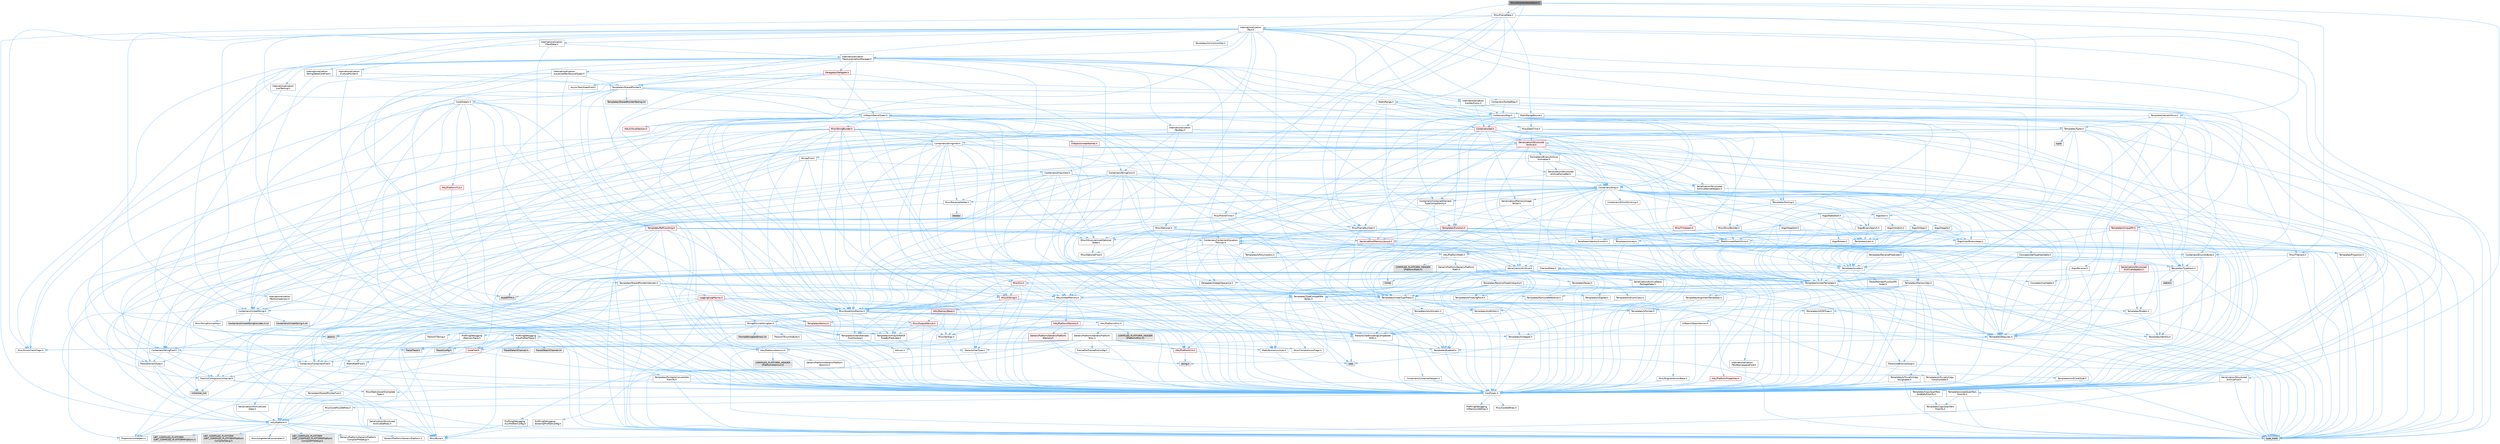 digraph "MovieSceneInterpolation.h"
{
 // INTERACTIVE_SVG=YES
 // LATEX_PDF_SIZE
  bgcolor="transparent";
  edge [fontname=Helvetica,fontsize=10,labelfontname=Helvetica,labelfontsize=10];
  node [fontname=Helvetica,fontsize=10,shape=box,height=0.2,width=0.4];
  Node1 [id="Node000001",label="MovieSceneInterpolation.h",height=0.2,width=0.4,color="gray40", fillcolor="grey60", style="filled", fontcolor="black",tooltip=" "];
  Node1 -> Node2 [id="edge1_Node000001_Node000002",color="steelblue1",style="solid",tooltip=" "];
  Node2 [id="Node000002",label="CoreTypes.h",height=0.2,width=0.4,color="grey40", fillcolor="white", style="filled",URL="$dc/dec/CoreTypes_8h.html",tooltip=" "];
  Node2 -> Node3 [id="edge2_Node000002_Node000003",color="steelblue1",style="solid",tooltip=" "];
  Node3 [id="Node000003",label="HAL/Platform.h",height=0.2,width=0.4,color="grey40", fillcolor="white", style="filled",URL="$d9/dd0/Platform_8h.html",tooltip=" "];
  Node3 -> Node4 [id="edge3_Node000003_Node000004",color="steelblue1",style="solid",tooltip=" "];
  Node4 [id="Node000004",label="Misc/Build.h",height=0.2,width=0.4,color="grey40", fillcolor="white", style="filled",URL="$d3/dbb/Build_8h.html",tooltip=" "];
  Node3 -> Node5 [id="edge4_Node000003_Node000005",color="steelblue1",style="solid",tooltip=" "];
  Node5 [id="Node000005",label="Misc/LargeWorldCoordinates.h",height=0.2,width=0.4,color="grey40", fillcolor="white", style="filled",URL="$d2/dcb/LargeWorldCoordinates_8h.html",tooltip=" "];
  Node3 -> Node6 [id="edge5_Node000003_Node000006",color="steelblue1",style="solid",tooltip=" "];
  Node6 [id="Node000006",label="type_traits",height=0.2,width=0.4,color="grey60", fillcolor="#E0E0E0", style="filled",tooltip=" "];
  Node3 -> Node7 [id="edge6_Node000003_Node000007",color="steelblue1",style="solid",tooltip=" "];
  Node7 [id="Node000007",label="PreprocessorHelpers.h",height=0.2,width=0.4,color="grey40", fillcolor="white", style="filled",URL="$db/ddb/PreprocessorHelpers_8h.html",tooltip=" "];
  Node3 -> Node8 [id="edge7_Node000003_Node000008",color="steelblue1",style="solid",tooltip=" "];
  Node8 [id="Node000008",label="UBT_COMPILED_PLATFORM\l/UBT_COMPILED_PLATFORMPlatform\lCompilerPreSetup.h",height=0.2,width=0.4,color="grey60", fillcolor="#E0E0E0", style="filled",tooltip=" "];
  Node3 -> Node9 [id="edge8_Node000003_Node000009",color="steelblue1",style="solid",tooltip=" "];
  Node9 [id="Node000009",label="GenericPlatform/GenericPlatform\lCompilerPreSetup.h",height=0.2,width=0.4,color="grey40", fillcolor="white", style="filled",URL="$d9/dc8/GenericPlatformCompilerPreSetup_8h.html",tooltip=" "];
  Node3 -> Node10 [id="edge9_Node000003_Node000010",color="steelblue1",style="solid",tooltip=" "];
  Node10 [id="Node000010",label="GenericPlatform/GenericPlatform.h",height=0.2,width=0.4,color="grey40", fillcolor="white", style="filled",URL="$d6/d84/GenericPlatform_8h.html",tooltip=" "];
  Node3 -> Node11 [id="edge10_Node000003_Node000011",color="steelblue1",style="solid",tooltip=" "];
  Node11 [id="Node000011",label="UBT_COMPILED_PLATFORM\l/UBT_COMPILED_PLATFORMPlatform.h",height=0.2,width=0.4,color="grey60", fillcolor="#E0E0E0", style="filled",tooltip=" "];
  Node3 -> Node12 [id="edge11_Node000003_Node000012",color="steelblue1",style="solid",tooltip=" "];
  Node12 [id="Node000012",label="UBT_COMPILED_PLATFORM\l/UBT_COMPILED_PLATFORMPlatform\lCompilerSetup.h",height=0.2,width=0.4,color="grey60", fillcolor="#E0E0E0", style="filled",tooltip=" "];
  Node2 -> Node13 [id="edge12_Node000002_Node000013",color="steelblue1",style="solid",tooltip=" "];
  Node13 [id="Node000013",label="ProfilingDebugging\l/UMemoryDefines.h",height=0.2,width=0.4,color="grey40", fillcolor="white", style="filled",URL="$d2/da2/UMemoryDefines_8h.html",tooltip=" "];
  Node2 -> Node14 [id="edge13_Node000002_Node000014",color="steelblue1",style="solid",tooltip=" "];
  Node14 [id="Node000014",label="Misc/CoreMiscDefines.h",height=0.2,width=0.4,color="grey40", fillcolor="white", style="filled",URL="$da/d38/CoreMiscDefines_8h.html",tooltip=" "];
  Node14 -> Node3 [id="edge14_Node000014_Node000003",color="steelblue1",style="solid",tooltip=" "];
  Node14 -> Node7 [id="edge15_Node000014_Node000007",color="steelblue1",style="solid",tooltip=" "];
  Node2 -> Node15 [id="edge16_Node000002_Node000015",color="steelblue1",style="solid",tooltip=" "];
  Node15 [id="Node000015",label="Misc/CoreDefines.h",height=0.2,width=0.4,color="grey40", fillcolor="white", style="filled",URL="$d3/dd2/CoreDefines_8h.html",tooltip=" "];
  Node1 -> Node16 [id="edge17_Node000001_Node000016",color="steelblue1",style="solid",tooltip=" "];
  Node16 [id="Node000016",label="Misc/FrameNumber.h",height=0.2,width=0.4,color="grey40", fillcolor="white", style="filled",URL="$dd/dbd/FrameNumber_8h.html",tooltip=" "];
  Node16 -> Node2 [id="edge18_Node000016_Node000002",color="steelblue1",style="solid",tooltip=" "];
  Node16 -> Node17 [id="edge19_Node000016_Node000017",color="steelblue1",style="solid",tooltip=" "];
  Node17 [id="Node000017",label="Math/NumericLimits.h",height=0.2,width=0.4,color="grey40", fillcolor="white", style="filled",URL="$df/d1b/NumericLimits_8h.html",tooltip=" "];
  Node17 -> Node2 [id="edge20_Node000017_Node000002",color="steelblue1",style="solid",tooltip=" "];
  Node16 -> Node18 [id="edge21_Node000016_Node000018",color="steelblue1",style="solid",tooltip=" "];
  Node18 [id="Node000018",label="Math/UnrealMathUtility.h",height=0.2,width=0.4,color="grey40", fillcolor="white", style="filled",URL="$db/db8/UnrealMathUtility_8h.html",tooltip=" "];
  Node18 -> Node2 [id="edge22_Node000018_Node000002",color="steelblue1",style="solid",tooltip=" "];
  Node18 -> Node19 [id="edge23_Node000018_Node000019",color="steelblue1",style="solid",tooltip=" "];
  Node19 [id="Node000019",label="Misc/AssertionMacros.h",height=0.2,width=0.4,color="grey40", fillcolor="white", style="filled",URL="$d0/dfa/AssertionMacros_8h.html",tooltip=" "];
  Node19 -> Node2 [id="edge24_Node000019_Node000002",color="steelblue1",style="solid",tooltip=" "];
  Node19 -> Node3 [id="edge25_Node000019_Node000003",color="steelblue1",style="solid",tooltip=" "];
  Node19 -> Node20 [id="edge26_Node000019_Node000020",color="steelblue1",style="solid",tooltip=" "];
  Node20 [id="Node000020",label="HAL/PlatformMisc.h",height=0.2,width=0.4,color="grey40", fillcolor="white", style="filled",URL="$d0/df5/PlatformMisc_8h.html",tooltip=" "];
  Node20 -> Node2 [id="edge27_Node000020_Node000002",color="steelblue1",style="solid",tooltip=" "];
  Node20 -> Node21 [id="edge28_Node000020_Node000021",color="steelblue1",style="solid",tooltip=" "];
  Node21 [id="Node000021",label="GenericPlatform/GenericPlatform\lMisc.h",height=0.2,width=0.4,color="grey40", fillcolor="white", style="filled",URL="$db/d9a/GenericPlatformMisc_8h.html",tooltip=" "];
  Node21 -> Node22 [id="edge29_Node000021_Node000022",color="steelblue1",style="solid",tooltip=" "];
  Node22 [id="Node000022",label="Containers/StringFwd.h",height=0.2,width=0.4,color="grey40", fillcolor="white", style="filled",URL="$df/d37/StringFwd_8h.html",tooltip=" "];
  Node22 -> Node2 [id="edge30_Node000022_Node000002",color="steelblue1",style="solid",tooltip=" "];
  Node22 -> Node23 [id="edge31_Node000022_Node000023",color="steelblue1",style="solid",tooltip=" "];
  Node23 [id="Node000023",label="Traits/ElementType.h",height=0.2,width=0.4,color="grey40", fillcolor="white", style="filled",URL="$d5/d4f/ElementType_8h.html",tooltip=" "];
  Node23 -> Node3 [id="edge32_Node000023_Node000003",color="steelblue1",style="solid",tooltip=" "];
  Node23 -> Node24 [id="edge33_Node000023_Node000024",color="steelblue1",style="solid",tooltip=" "];
  Node24 [id="Node000024",label="initializer_list",height=0.2,width=0.4,color="grey60", fillcolor="#E0E0E0", style="filled",tooltip=" "];
  Node23 -> Node6 [id="edge34_Node000023_Node000006",color="steelblue1",style="solid",tooltip=" "];
  Node22 -> Node25 [id="edge35_Node000022_Node000025",color="steelblue1",style="solid",tooltip=" "];
  Node25 [id="Node000025",label="Traits/IsContiguousContainer.h",height=0.2,width=0.4,color="grey40", fillcolor="white", style="filled",URL="$d5/d3c/IsContiguousContainer_8h.html",tooltip=" "];
  Node25 -> Node2 [id="edge36_Node000025_Node000002",color="steelblue1",style="solid",tooltip=" "];
  Node25 -> Node26 [id="edge37_Node000025_Node000026",color="steelblue1",style="solid",tooltip=" "];
  Node26 [id="Node000026",label="Misc/StaticAssertComplete\lType.h",height=0.2,width=0.4,color="grey40", fillcolor="white", style="filled",URL="$d5/d4e/StaticAssertCompleteType_8h.html",tooltip=" "];
  Node25 -> Node24 [id="edge38_Node000025_Node000024",color="steelblue1",style="solid",tooltip=" "];
  Node21 -> Node27 [id="edge39_Node000021_Node000027",color="steelblue1",style="solid",tooltip=" "];
  Node27 [id="Node000027",label="CoreFwd.h",height=0.2,width=0.4,color="red", fillcolor="#FFF0F0", style="filled",URL="$d1/d1e/CoreFwd_8h.html",tooltip=" "];
  Node27 -> Node2 [id="edge40_Node000027_Node000002",color="steelblue1",style="solid",tooltip=" "];
  Node27 -> Node28 [id="edge41_Node000027_Node000028",color="steelblue1",style="solid",tooltip=" "];
  Node28 [id="Node000028",label="Containers/ContainersFwd.h",height=0.2,width=0.4,color="grey40", fillcolor="white", style="filled",URL="$d4/d0a/ContainersFwd_8h.html",tooltip=" "];
  Node28 -> Node3 [id="edge42_Node000028_Node000003",color="steelblue1",style="solid",tooltip=" "];
  Node28 -> Node2 [id="edge43_Node000028_Node000002",color="steelblue1",style="solid",tooltip=" "];
  Node28 -> Node25 [id="edge44_Node000028_Node000025",color="steelblue1",style="solid",tooltip=" "];
  Node27 -> Node29 [id="edge45_Node000027_Node000029",color="steelblue1",style="solid",tooltip=" "];
  Node29 [id="Node000029",label="Math/MathFwd.h",height=0.2,width=0.4,color="grey40", fillcolor="white", style="filled",URL="$d2/d10/MathFwd_8h.html",tooltip=" "];
  Node29 -> Node3 [id="edge46_Node000029_Node000003",color="steelblue1",style="solid",tooltip=" "];
  Node21 -> Node2 [id="edge47_Node000021_Node000002",color="steelblue1",style="solid",tooltip=" "];
  Node21 -> Node31 [id="edge48_Node000021_Node000031",color="steelblue1",style="solid",tooltip=" "];
  Node31 [id="Node000031",label="FramePro/FrameProConfig.h",height=0.2,width=0.4,color="grey40", fillcolor="white", style="filled",URL="$d7/d90/FrameProConfig_8h.html",tooltip=" "];
  Node21 -> Node32 [id="edge49_Node000021_Node000032",color="steelblue1",style="solid",tooltip=" "];
  Node32 [id="Node000032",label="HAL/PlatformCrt.h",height=0.2,width=0.4,color="red", fillcolor="#FFF0F0", style="filled",URL="$d8/d75/PlatformCrt_8h.html",tooltip=" "];
  Node32 -> Node33 [id="edge50_Node000032_Node000033",color="steelblue1",style="solid",tooltip=" "];
  Node33 [id="Node000033",label="new",height=0.2,width=0.4,color="grey60", fillcolor="#E0E0E0", style="filled",tooltip=" "];
  Node32 -> Node41 [id="edge51_Node000032_Node000041",color="steelblue1",style="solid",tooltip=" "];
  Node41 [id="Node000041",label="string.h",height=0.2,width=0.4,color="grey60", fillcolor="#E0E0E0", style="filled",tooltip=" "];
  Node21 -> Node17 [id="edge52_Node000021_Node000017",color="steelblue1",style="solid",tooltip=" "];
  Node21 -> Node42 [id="edge53_Node000021_Node000042",color="steelblue1",style="solid",tooltip=" "];
  Node42 [id="Node000042",label="Misc/CompressionFlags.h",height=0.2,width=0.4,color="grey40", fillcolor="white", style="filled",URL="$d9/d76/CompressionFlags_8h.html",tooltip=" "];
  Node21 -> Node43 [id="edge54_Node000021_Node000043",color="steelblue1",style="solid",tooltip=" "];
  Node43 [id="Node000043",label="Misc/EnumClassFlags.h",height=0.2,width=0.4,color="grey40", fillcolor="white", style="filled",URL="$d8/de7/EnumClassFlags_8h.html",tooltip=" "];
  Node21 -> Node44 [id="edge55_Node000021_Node000044",color="steelblue1",style="solid",tooltip=" "];
  Node44 [id="Node000044",label="ProfilingDebugging\l/CsvProfilerConfig.h",height=0.2,width=0.4,color="grey40", fillcolor="white", style="filled",URL="$d3/d88/CsvProfilerConfig_8h.html",tooltip=" "];
  Node44 -> Node4 [id="edge56_Node000044_Node000004",color="steelblue1",style="solid",tooltip=" "];
  Node21 -> Node45 [id="edge57_Node000021_Node000045",color="steelblue1",style="solid",tooltip=" "];
  Node45 [id="Node000045",label="ProfilingDebugging\l/ExternalProfilerConfig.h",height=0.2,width=0.4,color="grey40", fillcolor="white", style="filled",URL="$d3/dbb/ExternalProfilerConfig_8h.html",tooltip=" "];
  Node45 -> Node4 [id="edge58_Node000045_Node000004",color="steelblue1",style="solid",tooltip=" "];
  Node20 -> Node46 [id="edge59_Node000020_Node000046",color="steelblue1",style="solid",tooltip=" "];
  Node46 [id="Node000046",label="COMPILED_PLATFORM_HEADER\l(PlatformMisc.h)",height=0.2,width=0.4,color="grey60", fillcolor="#E0E0E0", style="filled",tooltip=" "];
  Node20 -> Node47 [id="edge60_Node000020_Node000047",color="steelblue1",style="solid",tooltip=" "];
  Node47 [id="Node000047",label="ProfilingDebugging\l/CpuProfilerTrace.h",height=0.2,width=0.4,color="grey40", fillcolor="white", style="filled",URL="$da/dcb/CpuProfilerTrace_8h.html",tooltip=" "];
  Node47 -> Node2 [id="edge61_Node000047_Node000002",color="steelblue1",style="solid",tooltip=" "];
  Node47 -> Node28 [id="edge62_Node000047_Node000028",color="steelblue1",style="solid",tooltip=" "];
  Node47 -> Node48 [id="edge63_Node000047_Node000048",color="steelblue1",style="solid",tooltip=" "];
  Node48 [id="Node000048",label="HAL/PlatformAtomics.h",height=0.2,width=0.4,color="grey40", fillcolor="white", style="filled",URL="$d3/d36/PlatformAtomics_8h.html",tooltip=" "];
  Node48 -> Node2 [id="edge64_Node000048_Node000002",color="steelblue1",style="solid",tooltip=" "];
  Node48 -> Node49 [id="edge65_Node000048_Node000049",color="steelblue1",style="solid",tooltip=" "];
  Node49 [id="Node000049",label="GenericPlatform/GenericPlatform\lAtomics.h",height=0.2,width=0.4,color="grey40", fillcolor="white", style="filled",URL="$da/d72/GenericPlatformAtomics_8h.html",tooltip=" "];
  Node49 -> Node2 [id="edge66_Node000049_Node000002",color="steelblue1",style="solid",tooltip=" "];
  Node48 -> Node50 [id="edge67_Node000048_Node000050",color="steelblue1",style="solid",tooltip=" "];
  Node50 [id="Node000050",label="COMPILED_PLATFORM_HEADER\l(PlatformAtomics.h)",height=0.2,width=0.4,color="grey60", fillcolor="#E0E0E0", style="filled",tooltip=" "];
  Node47 -> Node7 [id="edge68_Node000047_Node000007",color="steelblue1",style="solid",tooltip=" "];
  Node47 -> Node4 [id="edge69_Node000047_Node000004",color="steelblue1",style="solid",tooltip=" "];
  Node47 -> Node51 [id="edge70_Node000047_Node000051",color="steelblue1",style="solid",tooltip=" "];
  Node51 [id="Node000051",label="Trace/Config.h",height=0.2,width=0.4,color="grey60", fillcolor="#E0E0E0", style="filled",tooltip=" "];
  Node47 -> Node52 [id="edge71_Node000047_Node000052",color="steelblue1",style="solid",tooltip=" "];
  Node52 [id="Node000052",label="Trace/Detail/Channel.h",height=0.2,width=0.4,color="grey60", fillcolor="#E0E0E0", style="filled",tooltip=" "];
  Node47 -> Node53 [id="edge72_Node000047_Node000053",color="steelblue1",style="solid",tooltip=" "];
  Node53 [id="Node000053",label="Trace/Detail/Channel.inl",height=0.2,width=0.4,color="grey60", fillcolor="#E0E0E0", style="filled",tooltip=" "];
  Node47 -> Node54 [id="edge73_Node000047_Node000054",color="steelblue1",style="solid",tooltip=" "];
  Node54 [id="Node000054",label="Trace/Trace.h",height=0.2,width=0.4,color="grey60", fillcolor="#E0E0E0", style="filled",tooltip=" "];
  Node19 -> Node7 [id="edge74_Node000019_Node000007",color="steelblue1",style="solid",tooltip=" "];
  Node19 -> Node55 [id="edge75_Node000019_Node000055",color="steelblue1",style="solid",tooltip=" "];
  Node55 [id="Node000055",label="Templates/EnableIf.h",height=0.2,width=0.4,color="grey40", fillcolor="white", style="filled",URL="$d7/d60/EnableIf_8h.html",tooltip=" "];
  Node55 -> Node2 [id="edge76_Node000055_Node000002",color="steelblue1",style="solid",tooltip=" "];
  Node19 -> Node56 [id="edge77_Node000019_Node000056",color="steelblue1",style="solid",tooltip=" "];
  Node56 [id="Node000056",label="Templates/IsArrayOrRefOf\lTypeByPredicate.h",height=0.2,width=0.4,color="grey40", fillcolor="white", style="filled",URL="$d6/da1/IsArrayOrRefOfTypeByPredicate_8h.html",tooltip=" "];
  Node56 -> Node2 [id="edge78_Node000056_Node000002",color="steelblue1",style="solid",tooltip=" "];
  Node19 -> Node57 [id="edge79_Node000019_Node000057",color="steelblue1",style="solid",tooltip=" "];
  Node57 [id="Node000057",label="Templates/IsValidVariadic\lFunctionArg.h",height=0.2,width=0.4,color="grey40", fillcolor="white", style="filled",URL="$d0/dc8/IsValidVariadicFunctionArg_8h.html",tooltip=" "];
  Node57 -> Node2 [id="edge80_Node000057_Node000002",color="steelblue1",style="solid",tooltip=" "];
  Node57 -> Node58 [id="edge81_Node000057_Node000058",color="steelblue1",style="solid",tooltip=" "];
  Node58 [id="Node000058",label="IsEnum.h",height=0.2,width=0.4,color="grey40", fillcolor="white", style="filled",URL="$d4/de5/IsEnum_8h.html",tooltip=" "];
  Node57 -> Node6 [id="edge82_Node000057_Node000006",color="steelblue1",style="solid",tooltip=" "];
  Node19 -> Node59 [id="edge83_Node000019_Node000059",color="steelblue1",style="solid",tooltip=" "];
  Node59 [id="Node000059",label="Traits/IsCharEncodingCompatible\lWith.h",height=0.2,width=0.4,color="grey40", fillcolor="white", style="filled",URL="$df/dd1/IsCharEncodingCompatibleWith_8h.html",tooltip=" "];
  Node59 -> Node6 [id="edge84_Node000059_Node000006",color="steelblue1",style="solid",tooltip=" "];
  Node59 -> Node60 [id="edge85_Node000059_Node000060",color="steelblue1",style="solid",tooltip=" "];
  Node60 [id="Node000060",label="Traits/IsCharType.h",height=0.2,width=0.4,color="grey40", fillcolor="white", style="filled",URL="$db/d51/IsCharType_8h.html",tooltip=" "];
  Node60 -> Node2 [id="edge86_Node000060_Node000002",color="steelblue1",style="solid",tooltip=" "];
  Node19 -> Node61 [id="edge87_Node000019_Node000061",color="steelblue1",style="solid",tooltip=" "];
  Node61 [id="Node000061",label="Misc/VarArgs.h",height=0.2,width=0.4,color="grey40", fillcolor="white", style="filled",URL="$d5/d6f/VarArgs_8h.html",tooltip=" "];
  Node61 -> Node2 [id="edge88_Node000061_Node000002",color="steelblue1",style="solid",tooltip=" "];
  Node19 -> Node62 [id="edge89_Node000019_Node000062",color="steelblue1",style="solid",tooltip=" "];
  Node62 [id="Node000062",label="String/FormatStringSan.h",height=0.2,width=0.4,color="grey40", fillcolor="white", style="filled",URL="$d3/d8b/FormatStringSan_8h.html",tooltip=" "];
  Node62 -> Node6 [id="edge90_Node000062_Node000006",color="steelblue1",style="solid",tooltip=" "];
  Node62 -> Node2 [id="edge91_Node000062_Node000002",color="steelblue1",style="solid",tooltip=" "];
  Node62 -> Node63 [id="edge92_Node000062_Node000063",color="steelblue1",style="solid",tooltip=" "];
  Node63 [id="Node000063",label="Templates/Requires.h",height=0.2,width=0.4,color="grey40", fillcolor="white", style="filled",URL="$dc/d96/Requires_8h.html",tooltip=" "];
  Node63 -> Node55 [id="edge93_Node000063_Node000055",color="steelblue1",style="solid",tooltip=" "];
  Node63 -> Node6 [id="edge94_Node000063_Node000006",color="steelblue1",style="solid",tooltip=" "];
  Node62 -> Node64 [id="edge95_Node000062_Node000064",color="steelblue1",style="solid",tooltip=" "];
  Node64 [id="Node000064",label="Templates/Identity.h",height=0.2,width=0.4,color="grey40", fillcolor="white", style="filled",URL="$d0/dd5/Identity_8h.html",tooltip=" "];
  Node62 -> Node57 [id="edge96_Node000062_Node000057",color="steelblue1",style="solid",tooltip=" "];
  Node62 -> Node60 [id="edge97_Node000062_Node000060",color="steelblue1",style="solid",tooltip=" "];
  Node62 -> Node65 [id="edge98_Node000062_Node000065",color="steelblue1",style="solid",tooltip=" "];
  Node65 [id="Node000065",label="Traits/IsTEnumAsByte.h",height=0.2,width=0.4,color="grey40", fillcolor="white", style="filled",URL="$d1/de6/IsTEnumAsByte_8h.html",tooltip=" "];
  Node62 -> Node66 [id="edge99_Node000062_Node000066",color="steelblue1",style="solid",tooltip=" "];
  Node66 [id="Node000066",label="Traits/IsTString.h",height=0.2,width=0.4,color="grey40", fillcolor="white", style="filled",URL="$d0/df8/IsTString_8h.html",tooltip=" "];
  Node66 -> Node28 [id="edge100_Node000066_Node000028",color="steelblue1",style="solid",tooltip=" "];
  Node62 -> Node28 [id="edge101_Node000062_Node000028",color="steelblue1",style="solid",tooltip=" "];
  Node62 -> Node67 [id="edge102_Node000062_Node000067",color="steelblue1",style="solid",tooltip=" "];
  Node67 [id="Node000067",label="FormatStringSanErrors.inl",height=0.2,width=0.4,color="grey60", fillcolor="#E0E0E0", style="filled",tooltip=" "];
  Node19 -> Node68 [id="edge103_Node000019_Node000068",color="steelblue1",style="solid",tooltip=" "];
  Node68 [id="Node000068",label="atomic",height=0.2,width=0.4,color="grey60", fillcolor="#E0E0E0", style="filled",tooltip=" "];
  Node18 -> Node69 [id="edge104_Node000018_Node000069",color="steelblue1",style="solid",tooltip=" "];
  Node69 [id="Node000069",label="HAL/PlatformMath.h",height=0.2,width=0.4,color="grey40", fillcolor="white", style="filled",URL="$dc/d53/PlatformMath_8h.html",tooltip=" "];
  Node69 -> Node2 [id="edge105_Node000069_Node000002",color="steelblue1",style="solid",tooltip=" "];
  Node69 -> Node70 [id="edge106_Node000069_Node000070",color="steelblue1",style="solid",tooltip=" "];
  Node70 [id="Node000070",label="GenericPlatform/GenericPlatform\lMath.h",height=0.2,width=0.4,color="grey40", fillcolor="white", style="filled",URL="$d5/d79/GenericPlatformMath_8h.html",tooltip=" "];
  Node70 -> Node2 [id="edge107_Node000070_Node000002",color="steelblue1",style="solid",tooltip=" "];
  Node70 -> Node28 [id="edge108_Node000070_Node000028",color="steelblue1",style="solid",tooltip=" "];
  Node70 -> Node32 [id="edge109_Node000070_Node000032",color="steelblue1",style="solid",tooltip=" "];
  Node70 -> Node71 [id="edge110_Node000070_Node000071",color="steelblue1",style="solid",tooltip=" "];
  Node71 [id="Node000071",label="Templates/AndOrNot.h",height=0.2,width=0.4,color="grey40", fillcolor="white", style="filled",URL="$db/d0a/AndOrNot_8h.html",tooltip=" "];
  Node71 -> Node2 [id="edge111_Node000071_Node000002",color="steelblue1",style="solid",tooltip=" "];
  Node70 -> Node72 [id="edge112_Node000070_Node000072",color="steelblue1",style="solid",tooltip=" "];
  Node72 [id="Node000072",label="Templates/Decay.h",height=0.2,width=0.4,color="grey40", fillcolor="white", style="filled",URL="$dd/d0f/Decay_8h.html",tooltip=" "];
  Node72 -> Node2 [id="edge113_Node000072_Node000002",color="steelblue1",style="solid",tooltip=" "];
  Node72 -> Node73 [id="edge114_Node000072_Node000073",color="steelblue1",style="solid",tooltip=" "];
  Node73 [id="Node000073",label="Templates/RemoveReference.h",height=0.2,width=0.4,color="grey40", fillcolor="white", style="filled",URL="$da/dbe/RemoveReference_8h.html",tooltip=" "];
  Node73 -> Node2 [id="edge115_Node000073_Node000002",color="steelblue1",style="solid",tooltip=" "];
  Node72 -> Node6 [id="edge116_Node000072_Node000006",color="steelblue1",style="solid",tooltip=" "];
  Node70 -> Node74 [id="edge117_Node000070_Node000074",color="steelblue1",style="solid",tooltip=" "];
  Node74 [id="Node000074",label="Templates/IsFloatingPoint.h",height=0.2,width=0.4,color="grey40", fillcolor="white", style="filled",URL="$d3/d11/IsFloatingPoint_8h.html",tooltip=" "];
  Node74 -> Node2 [id="edge118_Node000074_Node000002",color="steelblue1",style="solid",tooltip=" "];
  Node70 -> Node75 [id="edge119_Node000070_Node000075",color="steelblue1",style="solid",tooltip=" "];
  Node75 [id="Node000075",label="Templates/UnrealTypeTraits.h",height=0.2,width=0.4,color="grey40", fillcolor="white", style="filled",URL="$d2/d2d/UnrealTypeTraits_8h.html",tooltip=" "];
  Node75 -> Node2 [id="edge120_Node000075_Node000002",color="steelblue1",style="solid",tooltip=" "];
  Node75 -> Node76 [id="edge121_Node000075_Node000076",color="steelblue1",style="solid",tooltip=" "];
  Node76 [id="Node000076",label="Templates/IsPointer.h",height=0.2,width=0.4,color="grey40", fillcolor="white", style="filled",URL="$d7/d05/IsPointer_8h.html",tooltip=" "];
  Node76 -> Node2 [id="edge122_Node000076_Node000002",color="steelblue1",style="solid",tooltip=" "];
  Node75 -> Node19 [id="edge123_Node000075_Node000019",color="steelblue1",style="solid",tooltip=" "];
  Node75 -> Node71 [id="edge124_Node000075_Node000071",color="steelblue1",style="solid",tooltip=" "];
  Node75 -> Node55 [id="edge125_Node000075_Node000055",color="steelblue1",style="solid",tooltip=" "];
  Node75 -> Node77 [id="edge126_Node000075_Node000077",color="steelblue1",style="solid",tooltip=" "];
  Node77 [id="Node000077",label="Templates/IsArithmetic.h",height=0.2,width=0.4,color="grey40", fillcolor="white", style="filled",URL="$d2/d5d/IsArithmetic_8h.html",tooltip=" "];
  Node77 -> Node2 [id="edge127_Node000077_Node000002",color="steelblue1",style="solid",tooltip=" "];
  Node75 -> Node58 [id="edge128_Node000075_Node000058",color="steelblue1",style="solid",tooltip=" "];
  Node75 -> Node78 [id="edge129_Node000075_Node000078",color="steelblue1",style="solid",tooltip=" "];
  Node78 [id="Node000078",label="Templates/Models.h",height=0.2,width=0.4,color="grey40", fillcolor="white", style="filled",URL="$d3/d0c/Models_8h.html",tooltip=" "];
  Node78 -> Node64 [id="edge130_Node000078_Node000064",color="steelblue1",style="solid",tooltip=" "];
  Node75 -> Node79 [id="edge131_Node000075_Node000079",color="steelblue1",style="solid",tooltip=" "];
  Node79 [id="Node000079",label="Templates/IsPODType.h",height=0.2,width=0.4,color="grey40", fillcolor="white", style="filled",URL="$d7/db1/IsPODType_8h.html",tooltip=" "];
  Node79 -> Node2 [id="edge132_Node000079_Node000002",color="steelblue1",style="solid",tooltip=" "];
  Node75 -> Node80 [id="edge133_Node000075_Node000080",color="steelblue1",style="solid",tooltip=" "];
  Node80 [id="Node000080",label="Templates/IsUECoreType.h",height=0.2,width=0.4,color="grey40", fillcolor="white", style="filled",URL="$d1/db8/IsUECoreType_8h.html",tooltip=" "];
  Node80 -> Node2 [id="edge134_Node000080_Node000002",color="steelblue1",style="solid",tooltip=" "];
  Node80 -> Node6 [id="edge135_Node000080_Node000006",color="steelblue1",style="solid",tooltip=" "];
  Node75 -> Node81 [id="edge136_Node000075_Node000081",color="steelblue1",style="solid",tooltip=" "];
  Node81 [id="Node000081",label="Templates/IsTriviallyCopy\lConstructible.h",height=0.2,width=0.4,color="grey40", fillcolor="white", style="filled",URL="$d3/d78/IsTriviallyCopyConstructible_8h.html",tooltip=" "];
  Node81 -> Node2 [id="edge137_Node000081_Node000002",color="steelblue1",style="solid",tooltip=" "];
  Node81 -> Node6 [id="edge138_Node000081_Node000006",color="steelblue1",style="solid",tooltip=" "];
  Node70 -> Node63 [id="edge139_Node000070_Node000063",color="steelblue1",style="solid",tooltip=" "];
  Node70 -> Node82 [id="edge140_Node000070_Node000082",color="steelblue1",style="solid",tooltip=" "];
  Node82 [id="Node000082",label="Templates/ResolveTypeAmbiguity.h",height=0.2,width=0.4,color="grey40", fillcolor="white", style="filled",URL="$df/d1f/ResolveTypeAmbiguity_8h.html",tooltip=" "];
  Node82 -> Node2 [id="edge141_Node000082_Node000002",color="steelblue1",style="solid",tooltip=" "];
  Node82 -> Node74 [id="edge142_Node000082_Node000074",color="steelblue1",style="solid",tooltip=" "];
  Node82 -> Node75 [id="edge143_Node000082_Node000075",color="steelblue1",style="solid",tooltip=" "];
  Node82 -> Node83 [id="edge144_Node000082_Node000083",color="steelblue1",style="solid",tooltip=" "];
  Node83 [id="Node000083",label="Templates/IsSigned.h",height=0.2,width=0.4,color="grey40", fillcolor="white", style="filled",URL="$d8/dd8/IsSigned_8h.html",tooltip=" "];
  Node83 -> Node2 [id="edge145_Node000083_Node000002",color="steelblue1",style="solid",tooltip=" "];
  Node82 -> Node84 [id="edge146_Node000082_Node000084",color="steelblue1",style="solid",tooltip=" "];
  Node84 [id="Node000084",label="Templates/IsIntegral.h",height=0.2,width=0.4,color="grey40", fillcolor="white", style="filled",URL="$da/d64/IsIntegral_8h.html",tooltip=" "];
  Node84 -> Node2 [id="edge147_Node000084_Node000002",color="steelblue1",style="solid",tooltip=" "];
  Node82 -> Node63 [id="edge148_Node000082_Node000063",color="steelblue1",style="solid",tooltip=" "];
  Node70 -> Node85 [id="edge149_Node000070_Node000085",color="steelblue1",style="solid",tooltip=" "];
  Node85 [id="Node000085",label="Templates/TypeCompatible\lBytes.h",height=0.2,width=0.4,color="grey40", fillcolor="white", style="filled",URL="$df/d0a/TypeCompatibleBytes_8h.html",tooltip=" "];
  Node85 -> Node2 [id="edge150_Node000085_Node000002",color="steelblue1",style="solid",tooltip=" "];
  Node85 -> Node41 [id="edge151_Node000085_Node000041",color="steelblue1",style="solid",tooltip=" "];
  Node85 -> Node33 [id="edge152_Node000085_Node000033",color="steelblue1",style="solid",tooltip=" "];
  Node85 -> Node6 [id="edge153_Node000085_Node000006",color="steelblue1",style="solid",tooltip=" "];
  Node70 -> Node86 [id="edge154_Node000070_Node000086",color="steelblue1",style="solid",tooltip=" "];
  Node86 [id="Node000086",label="limits",height=0.2,width=0.4,color="grey60", fillcolor="#E0E0E0", style="filled",tooltip=" "];
  Node70 -> Node6 [id="edge155_Node000070_Node000006",color="steelblue1",style="solid",tooltip=" "];
  Node69 -> Node87 [id="edge156_Node000069_Node000087",color="steelblue1",style="solid",tooltip=" "];
  Node87 [id="Node000087",label="COMPILED_PLATFORM_HEADER\l(PlatformMath.h)",height=0.2,width=0.4,color="grey60", fillcolor="#E0E0E0", style="filled",tooltip=" "];
  Node18 -> Node29 [id="edge157_Node000018_Node000029",color="steelblue1",style="solid",tooltip=" "];
  Node18 -> Node64 [id="edge158_Node000018_Node000064",color="steelblue1",style="solid",tooltip=" "];
  Node18 -> Node63 [id="edge159_Node000018_Node000063",color="steelblue1",style="solid",tooltip=" "];
  Node16 -> Node55 [id="edge160_Node000016_Node000055",color="steelblue1",style="solid",tooltip=" "];
  Node16 -> Node75 [id="edge161_Node000016_Node000075",color="steelblue1",style="solid",tooltip=" "];
  Node1 -> Node88 [id="edge162_Node000001_Node000088",color="steelblue1",style="solid",tooltip=" "];
  Node88 [id="Node000088",label="Misc/FrameTime.h",height=0.2,width=0.4,color="grey40", fillcolor="white", style="filled",URL="$d8/d9a/FrameTime_8h.html",tooltip=" "];
  Node88 -> Node16 [id="edge163_Node000088_Node000016",color="steelblue1",style="solid",tooltip=" "];
  Node88 -> Node19 [id="edge164_Node000088_Node000019",color="steelblue1",style="solid",tooltip=" "];
  Node88 -> Node55 [id="edge165_Node000088_Node000055",color="steelblue1",style="solid",tooltip=" "];
  Node88 -> Node89 [id="edge166_Node000088_Node000089",color="steelblue1",style="solid",tooltip=" "];
  Node89 [id="Node000089",label="Containers/UnrealString.h",height=0.2,width=0.4,color="grey40", fillcolor="white", style="filled",URL="$d5/dba/UnrealString_8h.html",tooltip=" "];
  Node89 -> Node90 [id="edge167_Node000089_Node000090",color="steelblue1",style="solid",tooltip=" "];
  Node90 [id="Node000090",label="Containers/UnrealStringIncludes.h.inl",height=0.2,width=0.4,color="grey60", fillcolor="#E0E0E0", style="filled",tooltip=" "];
  Node89 -> Node91 [id="edge168_Node000089_Node000091",color="steelblue1",style="solid",tooltip=" "];
  Node91 [id="Node000091",label="Containers/UnrealString.h.inl",height=0.2,width=0.4,color="grey60", fillcolor="#E0E0E0", style="filled",tooltip=" "];
  Node89 -> Node92 [id="edge169_Node000089_Node000092",color="steelblue1",style="solid",tooltip=" "];
  Node92 [id="Node000092",label="Misc/StringFormatArg.h",height=0.2,width=0.4,color="grey40", fillcolor="white", style="filled",URL="$d2/d16/StringFormatArg_8h.html",tooltip=" "];
  Node92 -> Node28 [id="edge170_Node000092_Node000028",color="steelblue1",style="solid",tooltip=" "];
  Node1 -> Node93 [id="edge171_Node000001_Node000093",color="steelblue1",style="solid",tooltip=" "];
  Node93 [id="Node000093",label="Misc/FrameRate.h",height=0.2,width=0.4,color="grey40", fillcolor="white", style="filled",URL="$d1/d9e/FrameRate_8h.html",tooltip=" "];
  Node93 -> Node3 [id="edge172_Node000093_Node000003",color="steelblue1",style="solid",tooltip=" "];
  Node93 -> Node94 [id="edge173_Node000093_Node000094",color="steelblue1",style="solid",tooltip=" "];
  Node94 [id="Node000094",label="Internationalization\l/Text.h",height=0.2,width=0.4,color="grey40", fillcolor="white", style="filled",URL="$d6/d35/Text_8h.html",tooltip=" "];
  Node94 -> Node2 [id="edge174_Node000094_Node000002",color="steelblue1",style="solid",tooltip=" "];
  Node94 -> Node48 [id="edge175_Node000094_Node000048",color="steelblue1",style="solid",tooltip=" "];
  Node94 -> Node19 [id="edge176_Node000094_Node000019",color="steelblue1",style="solid",tooltip=" "];
  Node94 -> Node43 [id="edge177_Node000094_Node000043",color="steelblue1",style="solid",tooltip=" "];
  Node94 -> Node75 [id="edge178_Node000094_Node000075",color="steelblue1",style="solid",tooltip=" "];
  Node94 -> Node95 [id="edge179_Node000094_Node000095",color="steelblue1",style="solid",tooltip=" "];
  Node95 [id="Node000095",label="Containers/Array.h",height=0.2,width=0.4,color="grey40", fillcolor="white", style="filled",URL="$df/dd0/Array_8h.html",tooltip=" "];
  Node95 -> Node2 [id="edge180_Node000095_Node000002",color="steelblue1",style="solid",tooltip=" "];
  Node95 -> Node19 [id="edge181_Node000095_Node000019",color="steelblue1",style="solid",tooltip=" "];
  Node95 -> Node96 [id="edge182_Node000095_Node000096",color="steelblue1",style="solid",tooltip=" "];
  Node96 [id="Node000096",label="Misc/IntrusiveUnsetOptional\lState.h",height=0.2,width=0.4,color="grey40", fillcolor="white", style="filled",URL="$d2/d0a/IntrusiveUnsetOptionalState_8h.html",tooltip=" "];
  Node96 -> Node97 [id="edge183_Node000096_Node000097",color="steelblue1",style="solid",tooltip=" "];
  Node97 [id="Node000097",label="Misc/OptionalFwd.h",height=0.2,width=0.4,color="grey40", fillcolor="white", style="filled",URL="$dc/d50/OptionalFwd_8h.html",tooltip=" "];
  Node95 -> Node98 [id="edge184_Node000095_Node000098",color="steelblue1",style="solid",tooltip=" "];
  Node98 [id="Node000098",label="Misc/ReverseIterate.h",height=0.2,width=0.4,color="grey40", fillcolor="white", style="filled",URL="$db/de3/ReverseIterate_8h.html",tooltip=" "];
  Node98 -> Node3 [id="edge185_Node000098_Node000003",color="steelblue1",style="solid",tooltip=" "];
  Node98 -> Node99 [id="edge186_Node000098_Node000099",color="steelblue1",style="solid",tooltip=" "];
  Node99 [id="Node000099",label="iterator",height=0.2,width=0.4,color="grey60", fillcolor="#E0E0E0", style="filled",tooltip=" "];
  Node95 -> Node100 [id="edge187_Node000095_Node000100",color="steelblue1",style="solid",tooltip=" "];
  Node100 [id="Node000100",label="HAL/UnrealMemory.h",height=0.2,width=0.4,color="grey40", fillcolor="white", style="filled",URL="$d9/d96/UnrealMemory_8h.html",tooltip=" "];
  Node100 -> Node2 [id="edge188_Node000100_Node000002",color="steelblue1",style="solid",tooltip=" "];
  Node100 -> Node101 [id="edge189_Node000100_Node000101",color="steelblue1",style="solid",tooltip=" "];
  Node101 [id="Node000101",label="GenericPlatform/GenericPlatform\lMemory.h",height=0.2,width=0.4,color="red", fillcolor="#FFF0F0", style="filled",URL="$dd/d22/GenericPlatformMemory_8h.html",tooltip=" "];
  Node101 -> Node27 [id="edge190_Node000101_Node000027",color="steelblue1",style="solid",tooltip=" "];
  Node101 -> Node2 [id="edge191_Node000101_Node000002",color="steelblue1",style="solid",tooltip=" "];
  Node101 -> Node41 [id="edge192_Node000101_Node000041",color="steelblue1",style="solid",tooltip=" "];
  Node100 -> Node104 [id="edge193_Node000100_Node000104",color="steelblue1",style="solid",tooltip=" "];
  Node104 [id="Node000104",label="HAL/MemoryBase.h",height=0.2,width=0.4,color="red", fillcolor="#FFF0F0", style="filled",URL="$d6/d9f/MemoryBase_8h.html",tooltip=" "];
  Node104 -> Node2 [id="edge194_Node000104_Node000002",color="steelblue1",style="solid",tooltip=" "];
  Node104 -> Node48 [id="edge195_Node000104_Node000048",color="steelblue1",style="solid",tooltip=" "];
  Node104 -> Node32 [id="edge196_Node000104_Node000032",color="steelblue1",style="solid",tooltip=" "];
  Node104 -> Node106 [id="edge197_Node000104_Node000106",color="steelblue1",style="solid",tooltip=" "];
  Node106 [id="Node000106",label="Misc/OutputDevice.h",height=0.2,width=0.4,color="red", fillcolor="#FFF0F0", style="filled",URL="$d7/d32/OutputDevice_8h.html",tooltip=" "];
  Node106 -> Node27 [id="edge198_Node000106_Node000027",color="steelblue1",style="solid",tooltip=" "];
  Node106 -> Node2 [id="edge199_Node000106_Node000002",color="steelblue1",style="solid",tooltip=" "];
  Node106 -> Node61 [id="edge200_Node000106_Node000061",color="steelblue1",style="solid",tooltip=" "];
  Node106 -> Node56 [id="edge201_Node000106_Node000056",color="steelblue1",style="solid",tooltip=" "];
  Node106 -> Node57 [id="edge202_Node000106_Node000057",color="steelblue1",style="solid",tooltip=" "];
  Node106 -> Node59 [id="edge203_Node000106_Node000059",color="steelblue1",style="solid",tooltip=" "];
  Node104 -> Node108 [id="edge204_Node000104_Node000108",color="steelblue1",style="solid",tooltip=" "];
  Node108 [id="Node000108",label="Templates/Atomic.h",height=0.2,width=0.4,color="red", fillcolor="#FFF0F0", style="filled",URL="$d3/d91/Atomic_8h.html",tooltip=" "];
  Node108 -> Node84 [id="edge205_Node000108_Node000084",color="steelblue1",style="solid",tooltip=" "];
  Node108 -> Node68 [id="edge206_Node000108_Node000068",color="steelblue1",style="solid",tooltip=" "];
  Node100 -> Node114 [id="edge207_Node000100_Node000114",color="steelblue1",style="solid",tooltip=" "];
  Node114 [id="Node000114",label="HAL/PlatformMemory.h",height=0.2,width=0.4,color="red", fillcolor="#FFF0F0", style="filled",URL="$de/d68/PlatformMemory_8h.html",tooltip=" "];
  Node114 -> Node2 [id="edge208_Node000114_Node000002",color="steelblue1",style="solid",tooltip=" "];
  Node114 -> Node101 [id="edge209_Node000114_Node000101",color="steelblue1",style="solid",tooltip=" "];
  Node100 -> Node116 [id="edge210_Node000100_Node000116",color="steelblue1",style="solid",tooltip=" "];
  Node116 [id="Node000116",label="ProfilingDebugging\l/MemoryTrace.h",height=0.2,width=0.4,color="grey40", fillcolor="white", style="filled",URL="$da/dd7/MemoryTrace_8h.html",tooltip=" "];
  Node116 -> Node3 [id="edge211_Node000116_Node000003",color="steelblue1",style="solid",tooltip=" "];
  Node116 -> Node43 [id="edge212_Node000116_Node000043",color="steelblue1",style="solid",tooltip=" "];
  Node116 -> Node51 [id="edge213_Node000116_Node000051",color="steelblue1",style="solid",tooltip=" "];
  Node116 -> Node54 [id="edge214_Node000116_Node000054",color="steelblue1",style="solid",tooltip=" "];
  Node100 -> Node76 [id="edge215_Node000100_Node000076",color="steelblue1",style="solid",tooltip=" "];
  Node95 -> Node75 [id="edge216_Node000095_Node000075",color="steelblue1",style="solid",tooltip=" "];
  Node95 -> Node117 [id="edge217_Node000095_Node000117",color="steelblue1",style="solid",tooltip=" "];
  Node117 [id="Node000117",label="Templates/UnrealTemplate.h",height=0.2,width=0.4,color="grey40", fillcolor="white", style="filled",URL="$d4/d24/UnrealTemplate_8h.html",tooltip=" "];
  Node117 -> Node2 [id="edge218_Node000117_Node000002",color="steelblue1",style="solid",tooltip=" "];
  Node117 -> Node76 [id="edge219_Node000117_Node000076",color="steelblue1",style="solid",tooltip=" "];
  Node117 -> Node100 [id="edge220_Node000117_Node000100",color="steelblue1",style="solid",tooltip=" "];
  Node117 -> Node118 [id="edge221_Node000117_Node000118",color="steelblue1",style="solid",tooltip=" "];
  Node118 [id="Node000118",label="Templates/CopyQualifiers\lAndRefsFromTo.h",height=0.2,width=0.4,color="grey40", fillcolor="white", style="filled",URL="$d3/db3/CopyQualifiersAndRefsFromTo_8h.html",tooltip=" "];
  Node118 -> Node119 [id="edge222_Node000118_Node000119",color="steelblue1",style="solid",tooltip=" "];
  Node119 [id="Node000119",label="Templates/CopyQualifiers\lFromTo.h",height=0.2,width=0.4,color="grey40", fillcolor="white", style="filled",URL="$d5/db4/CopyQualifiersFromTo_8h.html",tooltip=" "];
  Node117 -> Node75 [id="edge223_Node000117_Node000075",color="steelblue1",style="solid",tooltip=" "];
  Node117 -> Node73 [id="edge224_Node000117_Node000073",color="steelblue1",style="solid",tooltip=" "];
  Node117 -> Node63 [id="edge225_Node000117_Node000063",color="steelblue1",style="solid",tooltip=" "];
  Node117 -> Node85 [id="edge226_Node000117_Node000085",color="steelblue1",style="solid",tooltip=" "];
  Node117 -> Node64 [id="edge227_Node000117_Node000064",color="steelblue1",style="solid",tooltip=" "];
  Node117 -> Node25 [id="edge228_Node000117_Node000025",color="steelblue1",style="solid",tooltip=" "];
  Node117 -> Node120 [id="edge229_Node000117_Node000120",color="steelblue1",style="solid",tooltip=" "];
  Node120 [id="Node000120",label="Traits/UseBitwiseSwap.h",height=0.2,width=0.4,color="grey40", fillcolor="white", style="filled",URL="$db/df3/UseBitwiseSwap_8h.html",tooltip=" "];
  Node120 -> Node2 [id="edge230_Node000120_Node000002",color="steelblue1",style="solid",tooltip=" "];
  Node120 -> Node6 [id="edge231_Node000120_Node000006",color="steelblue1",style="solid",tooltip=" "];
  Node117 -> Node6 [id="edge232_Node000117_Node000006",color="steelblue1",style="solid",tooltip=" "];
  Node95 -> Node121 [id="edge233_Node000095_Node000121",color="steelblue1",style="solid",tooltip=" "];
  Node121 [id="Node000121",label="Containers/AllowShrinking.h",height=0.2,width=0.4,color="grey40", fillcolor="white", style="filled",URL="$d7/d1a/AllowShrinking_8h.html",tooltip=" "];
  Node121 -> Node2 [id="edge234_Node000121_Node000002",color="steelblue1",style="solid",tooltip=" "];
  Node95 -> Node122 [id="edge235_Node000095_Node000122",color="steelblue1",style="solid",tooltip=" "];
  Node122 [id="Node000122",label="Containers/ContainerAllocation\lPolicies.h",height=0.2,width=0.4,color="grey40", fillcolor="white", style="filled",URL="$d7/dff/ContainerAllocationPolicies_8h.html",tooltip=" "];
  Node122 -> Node2 [id="edge236_Node000122_Node000002",color="steelblue1",style="solid",tooltip=" "];
  Node122 -> Node123 [id="edge237_Node000122_Node000123",color="steelblue1",style="solid",tooltip=" "];
  Node123 [id="Node000123",label="Containers/ContainerHelpers.h",height=0.2,width=0.4,color="grey40", fillcolor="white", style="filled",URL="$d7/d33/ContainerHelpers_8h.html",tooltip=" "];
  Node123 -> Node2 [id="edge238_Node000123_Node000002",color="steelblue1",style="solid",tooltip=" "];
  Node122 -> Node122 [id="edge239_Node000122_Node000122",color="steelblue1",style="solid",tooltip=" "];
  Node122 -> Node69 [id="edge240_Node000122_Node000069",color="steelblue1",style="solid",tooltip=" "];
  Node122 -> Node100 [id="edge241_Node000122_Node000100",color="steelblue1",style="solid",tooltip=" "];
  Node122 -> Node17 [id="edge242_Node000122_Node000017",color="steelblue1",style="solid",tooltip=" "];
  Node122 -> Node19 [id="edge243_Node000122_Node000019",color="steelblue1",style="solid",tooltip=" "];
  Node122 -> Node124 [id="edge244_Node000122_Node000124",color="steelblue1",style="solid",tooltip=" "];
  Node124 [id="Node000124",label="Templates/IsPolymorphic.h",height=0.2,width=0.4,color="grey40", fillcolor="white", style="filled",URL="$dc/d20/IsPolymorphic_8h.html",tooltip=" "];
  Node122 -> Node125 [id="edge245_Node000122_Node000125",color="steelblue1",style="solid",tooltip=" "];
  Node125 [id="Node000125",label="Templates/MemoryOps.h",height=0.2,width=0.4,color="grey40", fillcolor="white", style="filled",URL="$db/dea/MemoryOps_8h.html",tooltip=" "];
  Node125 -> Node2 [id="edge246_Node000125_Node000002",color="steelblue1",style="solid",tooltip=" "];
  Node125 -> Node100 [id="edge247_Node000125_Node000100",color="steelblue1",style="solid",tooltip=" "];
  Node125 -> Node112 [id="edge248_Node000125_Node000112",color="steelblue1",style="solid",tooltip=" "];
  Node112 [id="Node000112",label="Templates/IsTriviallyCopy\lAssignable.h",height=0.2,width=0.4,color="grey40", fillcolor="white", style="filled",URL="$d2/df2/IsTriviallyCopyAssignable_8h.html",tooltip=" "];
  Node112 -> Node2 [id="edge249_Node000112_Node000002",color="steelblue1",style="solid",tooltip=" "];
  Node112 -> Node6 [id="edge250_Node000112_Node000006",color="steelblue1",style="solid",tooltip=" "];
  Node125 -> Node81 [id="edge251_Node000125_Node000081",color="steelblue1",style="solid",tooltip=" "];
  Node125 -> Node63 [id="edge252_Node000125_Node000063",color="steelblue1",style="solid",tooltip=" "];
  Node125 -> Node75 [id="edge253_Node000125_Node000075",color="steelblue1",style="solid",tooltip=" "];
  Node125 -> Node120 [id="edge254_Node000125_Node000120",color="steelblue1",style="solid",tooltip=" "];
  Node125 -> Node33 [id="edge255_Node000125_Node000033",color="steelblue1",style="solid",tooltip=" "];
  Node125 -> Node6 [id="edge256_Node000125_Node000006",color="steelblue1",style="solid",tooltip=" "];
  Node122 -> Node85 [id="edge257_Node000122_Node000085",color="steelblue1",style="solid",tooltip=" "];
  Node122 -> Node6 [id="edge258_Node000122_Node000006",color="steelblue1",style="solid",tooltip=" "];
  Node95 -> Node126 [id="edge259_Node000095_Node000126",color="steelblue1",style="solid",tooltip=" "];
  Node126 [id="Node000126",label="Containers/ContainerElement\lTypeCompatibility.h",height=0.2,width=0.4,color="grey40", fillcolor="white", style="filled",URL="$df/ddf/ContainerElementTypeCompatibility_8h.html",tooltip=" "];
  Node126 -> Node2 [id="edge260_Node000126_Node000002",color="steelblue1",style="solid",tooltip=" "];
  Node126 -> Node75 [id="edge261_Node000126_Node000075",color="steelblue1",style="solid",tooltip=" "];
  Node95 -> Node127 [id="edge262_Node000095_Node000127",color="steelblue1",style="solid",tooltip=" "];
  Node127 [id="Node000127",label="Serialization/Archive.h",height=0.2,width=0.4,color="grey40", fillcolor="white", style="filled",URL="$d7/d3b/Archive_8h.html",tooltip=" "];
  Node127 -> Node27 [id="edge263_Node000127_Node000027",color="steelblue1",style="solid",tooltip=" "];
  Node127 -> Node2 [id="edge264_Node000127_Node000002",color="steelblue1",style="solid",tooltip=" "];
  Node127 -> Node128 [id="edge265_Node000127_Node000128",color="steelblue1",style="solid",tooltip=" "];
  Node128 [id="Node000128",label="HAL/PlatformProperties.h",height=0.2,width=0.4,color="red", fillcolor="#FFF0F0", style="filled",URL="$d9/db0/PlatformProperties_8h.html",tooltip=" "];
  Node128 -> Node2 [id="edge266_Node000128_Node000002",color="steelblue1",style="solid",tooltip=" "];
  Node127 -> Node131 [id="edge267_Node000127_Node000131",color="steelblue1",style="solid",tooltip=" "];
  Node131 [id="Node000131",label="Internationalization\l/TextNamespaceFwd.h",height=0.2,width=0.4,color="grey40", fillcolor="white", style="filled",URL="$d8/d97/TextNamespaceFwd_8h.html",tooltip=" "];
  Node131 -> Node2 [id="edge268_Node000131_Node000002",color="steelblue1",style="solid",tooltip=" "];
  Node127 -> Node29 [id="edge269_Node000127_Node000029",color="steelblue1",style="solid",tooltip=" "];
  Node127 -> Node19 [id="edge270_Node000127_Node000019",color="steelblue1",style="solid",tooltip=" "];
  Node127 -> Node4 [id="edge271_Node000127_Node000004",color="steelblue1",style="solid",tooltip=" "];
  Node127 -> Node42 [id="edge272_Node000127_Node000042",color="steelblue1",style="solid",tooltip=" "];
  Node127 -> Node132 [id="edge273_Node000127_Node000132",color="steelblue1",style="solid",tooltip=" "];
  Node132 [id="Node000132",label="Misc/EngineVersionBase.h",height=0.2,width=0.4,color="grey40", fillcolor="white", style="filled",URL="$d5/d2b/EngineVersionBase_8h.html",tooltip=" "];
  Node132 -> Node2 [id="edge274_Node000132_Node000002",color="steelblue1",style="solid",tooltip=" "];
  Node127 -> Node61 [id="edge275_Node000127_Node000061",color="steelblue1",style="solid",tooltip=" "];
  Node127 -> Node133 [id="edge276_Node000127_Node000133",color="steelblue1",style="solid",tooltip=" "];
  Node133 [id="Node000133",label="Serialization/ArchiveCook\lData.h",height=0.2,width=0.4,color="grey40", fillcolor="white", style="filled",URL="$dc/db6/ArchiveCookData_8h.html",tooltip=" "];
  Node133 -> Node3 [id="edge277_Node000133_Node000003",color="steelblue1",style="solid",tooltip=" "];
  Node127 -> Node134 [id="edge278_Node000127_Node000134",color="steelblue1",style="solid",tooltip=" "];
  Node134 [id="Node000134",label="Serialization/ArchiveSave\lPackageData.h",height=0.2,width=0.4,color="grey40", fillcolor="white", style="filled",URL="$d1/d37/ArchiveSavePackageData_8h.html",tooltip=" "];
  Node127 -> Node55 [id="edge279_Node000127_Node000055",color="steelblue1",style="solid",tooltip=" "];
  Node127 -> Node56 [id="edge280_Node000127_Node000056",color="steelblue1",style="solid",tooltip=" "];
  Node127 -> Node135 [id="edge281_Node000127_Node000135",color="steelblue1",style="solid",tooltip=" "];
  Node135 [id="Node000135",label="Templates/IsEnumClass.h",height=0.2,width=0.4,color="grey40", fillcolor="white", style="filled",URL="$d7/d15/IsEnumClass_8h.html",tooltip=" "];
  Node135 -> Node2 [id="edge282_Node000135_Node000002",color="steelblue1",style="solid",tooltip=" "];
  Node135 -> Node71 [id="edge283_Node000135_Node000071",color="steelblue1",style="solid",tooltip=" "];
  Node127 -> Node83 [id="edge284_Node000127_Node000083",color="steelblue1",style="solid",tooltip=" "];
  Node127 -> Node57 [id="edge285_Node000127_Node000057",color="steelblue1",style="solid",tooltip=" "];
  Node127 -> Node117 [id="edge286_Node000127_Node000117",color="steelblue1",style="solid",tooltip=" "];
  Node127 -> Node59 [id="edge287_Node000127_Node000059",color="steelblue1",style="solid",tooltip=" "];
  Node127 -> Node136 [id="edge288_Node000127_Node000136",color="steelblue1",style="solid",tooltip=" "];
  Node136 [id="Node000136",label="UObject/ObjectVersion.h",height=0.2,width=0.4,color="grey40", fillcolor="white", style="filled",URL="$da/d63/ObjectVersion_8h.html",tooltip=" "];
  Node136 -> Node2 [id="edge289_Node000136_Node000002",color="steelblue1",style="solid",tooltip=" "];
  Node95 -> Node137 [id="edge290_Node000095_Node000137",color="steelblue1",style="solid",tooltip=" "];
  Node137 [id="Node000137",label="Serialization/MemoryImage\lWriter.h",height=0.2,width=0.4,color="grey40", fillcolor="white", style="filled",URL="$d0/d08/MemoryImageWriter_8h.html",tooltip=" "];
  Node137 -> Node2 [id="edge291_Node000137_Node000002",color="steelblue1",style="solid",tooltip=" "];
  Node137 -> Node138 [id="edge292_Node000137_Node000138",color="steelblue1",style="solid",tooltip=" "];
  Node138 [id="Node000138",label="Serialization/MemoryLayout.h",height=0.2,width=0.4,color="red", fillcolor="#FFF0F0", style="filled",URL="$d7/d66/MemoryLayout_8h.html",tooltip=" "];
  Node138 -> Node141 [id="edge293_Node000138_Node000141",color="steelblue1",style="solid",tooltip=" "];
  Node141 [id="Node000141",label="Containers/EnumAsByte.h",height=0.2,width=0.4,color="grey40", fillcolor="white", style="filled",URL="$d6/d9a/EnumAsByte_8h.html",tooltip=" "];
  Node141 -> Node2 [id="edge294_Node000141_Node000002",color="steelblue1",style="solid",tooltip=" "];
  Node141 -> Node79 [id="edge295_Node000141_Node000079",color="steelblue1",style="solid",tooltip=" "];
  Node141 -> Node142 [id="edge296_Node000141_Node000142",color="steelblue1",style="solid",tooltip=" "];
  Node142 [id="Node000142",label="Templates/TypeHash.h",height=0.2,width=0.4,color="grey40", fillcolor="white", style="filled",URL="$d1/d62/TypeHash_8h.html",tooltip=" "];
  Node142 -> Node2 [id="edge297_Node000142_Node000002",color="steelblue1",style="solid",tooltip=" "];
  Node142 -> Node63 [id="edge298_Node000142_Node000063",color="steelblue1",style="solid",tooltip=" "];
  Node142 -> Node143 [id="edge299_Node000142_Node000143",color="steelblue1",style="solid",tooltip=" "];
  Node143 [id="Node000143",label="Misc/Crc.h",height=0.2,width=0.4,color="red", fillcolor="#FFF0F0", style="filled",URL="$d4/dd2/Crc_8h.html",tooltip=" "];
  Node143 -> Node2 [id="edge300_Node000143_Node000002",color="steelblue1",style="solid",tooltip=" "];
  Node143 -> Node19 [id="edge301_Node000143_Node000019",color="steelblue1",style="solid",tooltip=" "];
  Node143 -> Node144 [id="edge302_Node000143_Node000144",color="steelblue1",style="solid",tooltip=" "];
  Node144 [id="Node000144",label="Misc/CString.h",height=0.2,width=0.4,color="red", fillcolor="#FFF0F0", style="filled",URL="$d2/d49/CString_8h.html",tooltip=" "];
  Node144 -> Node2 [id="edge303_Node000144_Node000002",color="steelblue1",style="solid",tooltip=" "];
  Node144 -> Node32 [id="edge304_Node000144_Node000032",color="steelblue1",style="solid",tooltip=" "];
  Node144 -> Node19 [id="edge305_Node000144_Node000019",color="steelblue1",style="solid",tooltip=" "];
  Node144 -> Node61 [id="edge306_Node000144_Node000061",color="steelblue1",style="solid",tooltip=" "];
  Node144 -> Node56 [id="edge307_Node000144_Node000056",color="steelblue1",style="solid",tooltip=" "];
  Node144 -> Node57 [id="edge308_Node000144_Node000057",color="steelblue1",style="solid",tooltip=" "];
  Node144 -> Node59 [id="edge309_Node000144_Node000059",color="steelblue1",style="solid",tooltip=" "];
  Node143 -> Node75 [id="edge310_Node000143_Node000075",color="steelblue1",style="solid",tooltip=" "];
  Node143 -> Node60 [id="edge311_Node000143_Node000060",color="steelblue1",style="solid",tooltip=" "];
  Node142 -> Node148 [id="edge312_Node000142_Node000148",color="steelblue1",style="solid",tooltip=" "];
  Node148 [id="Node000148",label="stdint.h",height=0.2,width=0.4,color="grey60", fillcolor="#E0E0E0", style="filled",tooltip=" "];
  Node142 -> Node6 [id="edge313_Node000142_Node000006",color="steelblue1",style="solid",tooltip=" "];
  Node138 -> Node22 [id="edge314_Node000138_Node000022",color="steelblue1",style="solid",tooltip=" "];
  Node138 -> Node100 [id="edge315_Node000138_Node000100",color="steelblue1",style="solid",tooltip=" "];
  Node138 -> Node55 [id="edge316_Node000138_Node000055",color="steelblue1",style="solid",tooltip=" "];
  Node138 -> Node124 [id="edge317_Node000138_Node000124",color="steelblue1",style="solid",tooltip=" "];
  Node138 -> Node78 [id="edge318_Node000138_Node000078",color="steelblue1",style="solid",tooltip=" "];
  Node138 -> Node117 [id="edge319_Node000138_Node000117",color="steelblue1",style="solid",tooltip=" "];
  Node95 -> Node151 [id="edge320_Node000095_Node000151",color="steelblue1",style="solid",tooltip=" "];
  Node151 [id="Node000151",label="Algo/Heapify.h",height=0.2,width=0.4,color="grey40", fillcolor="white", style="filled",URL="$d0/d2a/Heapify_8h.html",tooltip=" "];
  Node151 -> Node152 [id="edge321_Node000151_Node000152",color="steelblue1",style="solid",tooltip=" "];
  Node152 [id="Node000152",label="Algo/Impl/BinaryHeap.h",height=0.2,width=0.4,color="grey40", fillcolor="white", style="filled",URL="$d7/da3/Algo_2Impl_2BinaryHeap_8h.html",tooltip=" "];
  Node152 -> Node153 [id="edge322_Node000152_Node000153",color="steelblue1",style="solid",tooltip=" "];
  Node153 [id="Node000153",label="Templates/Invoke.h",height=0.2,width=0.4,color="grey40", fillcolor="white", style="filled",URL="$d7/deb/Invoke_8h.html",tooltip=" "];
  Node153 -> Node2 [id="edge323_Node000153_Node000002",color="steelblue1",style="solid",tooltip=" "];
  Node153 -> Node154 [id="edge324_Node000153_Node000154",color="steelblue1",style="solid",tooltip=" "];
  Node154 [id="Node000154",label="Traits/MemberFunctionPtr\lOuter.h",height=0.2,width=0.4,color="grey40", fillcolor="white", style="filled",URL="$db/da7/MemberFunctionPtrOuter_8h.html",tooltip=" "];
  Node153 -> Node117 [id="edge325_Node000153_Node000117",color="steelblue1",style="solid",tooltip=" "];
  Node153 -> Node6 [id="edge326_Node000153_Node000006",color="steelblue1",style="solid",tooltip=" "];
  Node152 -> Node155 [id="edge327_Node000152_Node000155",color="steelblue1",style="solid",tooltip=" "];
  Node155 [id="Node000155",label="Templates/Projection.h",height=0.2,width=0.4,color="grey40", fillcolor="white", style="filled",URL="$d7/df0/Projection_8h.html",tooltip=" "];
  Node155 -> Node6 [id="edge328_Node000155_Node000006",color="steelblue1",style="solid",tooltip=" "];
  Node152 -> Node156 [id="edge329_Node000152_Node000156",color="steelblue1",style="solid",tooltip=" "];
  Node156 [id="Node000156",label="Templates/ReversePredicate.h",height=0.2,width=0.4,color="grey40", fillcolor="white", style="filled",URL="$d8/d28/ReversePredicate_8h.html",tooltip=" "];
  Node156 -> Node153 [id="edge330_Node000156_Node000153",color="steelblue1",style="solid",tooltip=" "];
  Node156 -> Node117 [id="edge331_Node000156_Node000117",color="steelblue1",style="solid",tooltip=" "];
  Node152 -> Node6 [id="edge332_Node000152_Node000006",color="steelblue1",style="solid",tooltip=" "];
  Node151 -> Node157 [id="edge333_Node000151_Node000157",color="steelblue1",style="solid",tooltip=" "];
  Node157 [id="Node000157",label="Templates/IdentityFunctor.h",height=0.2,width=0.4,color="grey40", fillcolor="white", style="filled",URL="$d7/d2e/IdentityFunctor_8h.html",tooltip=" "];
  Node157 -> Node3 [id="edge334_Node000157_Node000003",color="steelblue1",style="solid",tooltip=" "];
  Node151 -> Node153 [id="edge335_Node000151_Node000153",color="steelblue1",style="solid",tooltip=" "];
  Node151 -> Node158 [id="edge336_Node000151_Node000158",color="steelblue1",style="solid",tooltip=" "];
  Node158 [id="Node000158",label="Templates/Less.h",height=0.2,width=0.4,color="grey40", fillcolor="white", style="filled",URL="$de/dc8/Less_8h.html",tooltip=" "];
  Node158 -> Node2 [id="edge337_Node000158_Node000002",color="steelblue1",style="solid",tooltip=" "];
  Node158 -> Node117 [id="edge338_Node000158_Node000117",color="steelblue1",style="solid",tooltip=" "];
  Node151 -> Node117 [id="edge339_Node000151_Node000117",color="steelblue1",style="solid",tooltip=" "];
  Node95 -> Node159 [id="edge340_Node000095_Node000159",color="steelblue1",style="solid",tooltip=" "];
  Node159 [id="Node000159",label="Algo/HeapSort.h",height=0.2,width=0.4,color="grey40", fillcolor="white", style="filled",URL="$d3/d92/HeapSort_8h.html",tooltip=" "];
  Node159 -> Node152 [id="edge341_Node000159_Node000152",color="steelblue1",style="solid",tooltip=" "];
  Node159 -> Node157 [id="edge342_Node000159_Node000157",color="steelblue1",style="solid",tooltip=" "];
  Node159 -> Node158 [id="edge343_Node000159_Node000158",color="steelblue1",style="solid",tooltip=" "];
  Node159 -> Node117 [id="edge344_Node000159_Node000117",color="steelblue1",style="solid",tooltip=" "];
  Node95 -> Node160 [id="edge345_Node000095_Node000160",color="steelblue1",style="solid",tooltip=" "];
  Node160 [id="Node000160",label="Algo/IsHeap.h",height=0.2,width=0.4,color="grey40", fillcolor="white", style="filled",URL="$de/d32/IsHeap_8h.html",tooltip=" "];
  Node160 -> Node152 [id="edge346_Node000160_Node000152",color="steelblue1",style="solid",tooltip=" "];
  Node160 -> Node157 [id="edge347_Node000160_Node000157",color="steelblue1",style="solid",tooltip=" "];
  Node160 -> Node153 [id="edge348_Node000160_Node000153",color="steelblue1",style="solid",tooltip=" "];
  Node160 -> Node158 [id="edge349_Node000160_Node000158",color="steelblue1",style="solid",tooltip=" "];
  Node160 -> Node117 [id="edge350_Node000160_Node000117",color="steelblue1",style="solid",tooltip=" "];
  Node95 -> Node152 [id="edge351_Node000095_Node000152",color="steelblue1",style="solid",tooltip=" "];
  Node95 -> Node161 [id="edge352_Node000095_Node000161",color="steelblue1",style="solid",tooltip=" "];
  Node161 [id="Node000161",label="Algo/StableSort.h",height=0.2,width=0.4,color="grey40", fillcolor="white", style="filled",URL="$d7/d3c/StableSort_8h.html",tooltip=" "];
  Node161 -> Node162 [id="edge353_Node000161_Node000162",color="steelblue1",style="solid",tooltip=" "];
  Node162 [id="Node000162",label="Algo/BinarySearch.h",height=0.2,width=0.4,color="grey40", fillcolor="white", style="filled",URL="$db/db4/BinarySearch_8h.html",tooltip=" "];
  Node162 -> Node157 [id="edge354_Node000162_Node000157",color="steelblue1",style="solid",tooltip=" "];
  Node162 -> Node153 [id="edge355_Node000162_Node000153",color="steelblue1",style="solid",tooltip=" "];
  Node162 -> Node158 [id="edge356_Node000162_Node000158",color="steelblue1",style="solid",tooltip=" "];
  Node161 -> Node163 [id="edge357_Node000161_Node000163",color="steelblue1",style="solid",tooltip=" "];
  Node163 [id="Node000163",label="Algo/Rotate.h",height=0.2,width=0.4,color="grey40", fillcolor="white", style="filled",URL="$dd/da7/Rotate_8h.html",tooltip=" "];
  Node163 -> Node117 [id="edge358_Node000163_Node000117",color="steelblue1",style="solid",tooltip=" "];
  Node161 -> Node157 [id="edge359_Node000161_Node000157",color="steelblue1",style="solid",tooltip=" "];
  Node161 -> Node153 [id="edge360_Node000161_Node000153",color="steelblue1",style="solid",tooltip=" "];
  Node161 -> Node158 [id="edge361_Node000161_Node000158",color="steelblue1",style="solid",tooltip=" "];
  Node161 -> Node117 [id="edge362_Node000161_Node000117",color="steelblue1",style="solid",tooltip=" "];
  Node95 -> Node164 [id="edge363_Node000095_Node000164",color="steelblue1",style="solid",tooltip=" "];
  Node164 [id="Node000164",label="Concepts/GetTypeHashable.h",height=0.2,width=0.4,color="grey40", fillcolor="white", style="filled",URL="$d3/da2/GetTypeHashable_8h.html",tooltip=" "];
  Node164 -> Node2 [id="edge364_Node000164_Node000002",color="steelblue1",style="solid",tooltip=" "];
  Node164 -> Node142 [id="edge365_Node000164_Node000142",color="steelblue1",style="solid",tooltip=" "];
  Node95 -> Node157 [id="edge366_Node000095_Node000157",color="steelblue1",style="solid",tooltip=" "];
  Node95 -> Node153 [id="edge367_Node000095_Node000153",color="steelblue1",style="solid",tooltip=" "];
  Node95 -> Node158 [id="edge368_Node000095_Node000158",color="steelblue1",style="solid",tooltip=" "];
  Node95 -> Node165 [id="edge369_Node000095_Node000165",color="steelblue1",style="solid",tooltip=" "];
  Node165 [id="Node000165",label="Templates/LosesQualifiers\lFromTo.h",height=0.2,width=0.4,color="grey40", fillcolor="white", style="filled",URL="$d2/db3/LosesQualifiersFromTo_8h.html",tooltip=" "];
  Node165 -> Node119 [id="edge370_Node000165_Node000119",color="steelblue1",style="solid",tooltip=" "];
  Node165 -> Node6 [id="edge371_Node000165_Node000006",color="steelblue1",style="solid",tooltip=" "];
  Node95 -> Node63 [id="edge372_Node000095_Node000063",color="steelblue1",style="solid",tooltip=" "];
  Node95 -> Node166 [id="edge373_Node000095_Node000166",color="steelblue1",style="solid",tooltip=" "];
  Node166 [id="Node000166",label="Templates/Sorting.h",height=0.2,width=0.4,color="grey40", fillcolor="white", style="filled",URL="$d3/d9e/Sorting_8h.html",tooltip=" "];
  Node166 -> Node2 [id="edge374_Node000166_Node000002",color="steelblue1",style="solid",tooltip=" "];
  Node166 -> Node162 [id="edge375_Node000166_Node000162",color="steelblue1",style="solid",tooltip=" "];
  Node166 -> Node167 [id="edge376_Node000166_Node000167",color="steelblue1",style="solid",tooltip=" "];
  Node167 [id="Node000167",label="Algo/Sort.h",height=0.2,width=0.4,color="grey40", fillcolor="white", style="filled",URL="$d1/d87/Sort_8h.html",tooltip=" "];
  Node167 -> Node168 [id="edge377_Node000167_Node000168",color="steelblue1",style="solid",tooltip=" "];
  Node168 [id="Node000168",label="Algo/IntroSort.h",height=0.2,width=0.4,color="grey40", fillcolor="white", style="filled",URL="$d3/db3/IntroSort_8h.html",tooltip=" "];
  Node168 -> Node152 [id="edge378_Node000168_Node000152",color="steelblue1",style="solid",tooltip=" "];
  Node168 -> Node18 [id="edge379_Node000168_Node000018",color="steelblue1",style="solid",tooltip=" "];
  Node168 -> Node157 [id="edge380_Node000168_Node000157",color="steelblue1",style="solid",tooltip=" "];
  Node168 -> Node153 [id="edge381_Node000168_Node000153",color="steelblue1",style="solid",tooltip=" "];
  Node168 -> Node155 [id="edge382_Node000168_Node000155",color="steelblue1",style="solid",tooltip=" "];
  Node168 -> Node158 [id="edge383_Node000168_Node000158",color="steelblue1",style="solid",tooltip=" "];
  Node168 -> Node117 [id="edge384_Node000168_Node000117",color="steelblue1",style="solid",tooltip=" "];
  Node166 -> Node69 [id="edge385_Node000166_Node000069",color="steelblue1",style="solid",tooltip=" "];
  Node166 -> Node158 [id="edge386_Node000166_Node000158",color="steelblue1",style="solid",tooltip=" "];
  Node95 -> Node169 [id="edge387_Node000095_Node000169",color="steelblue1",style="solid",tooltip=" "];
  Node169 [id="Node000169",label="Templates/AlignmentTemplates.h",height=0.2,width=0.4,color="grey40", fillcolor="white", style="filled",URL="$dd/d32/AlignmentTemplates_8h.html",tooltip=" "];
  Node169 -> Node2 [id="edge388_Node000169_Node000002",color="steelblue1",style="solid",tooltip=" "];
  Node169 -> Node84 [id="edge389_Node000169_Node000084",color="steelblue1",style="solid",tooltip=" "];
  Node169 -> Node76 [id="edge390_Node000169_Node000076",color="steelblue1",style="solid",tooltip=" "];
  Node95 -> Node23 [id="edge391_Node000095_Node000023",color="steelblue1",style="solid",tooltip=" "];
  Node95 -> Node86 [id="edge392_Node000095_Node000086",color="steelblue1",style="solid",tooltip=" "];
  Node95 -> Node6 [id="edge393_Node000095_Node000006",color="steelblue1",style="solid",tooltip=" "];
  Node94 -> Node89 [id="edge394_Node000094_Node000089",color="steelblue1",style="solid",tooltip=" "];
  Node94 -> Node170 [id="edge395_Node000094_Node000170",color="steelblue1",style="solid",tooltip=" "];
  Node170 [id="Node000170",label="Containers/SortedMap.h",height=0.2,width=0.4,color="grey40", fillcolor="white", style="filled",URL="$d1/dcf/SortedMap_8h.html",tooltip=" "];
  Node170 -> Node171 [id="edge396_Node000170_Node000171",color="steelblue1",style="solid",tooltip=" "];
  Node171 [id="Node000171",label="Containers/Map.h",height=0.2,width=0.4,color="grey40", fillcolor="white", style="filled",URL="$df/d79/Map_8h.html",tooltip=" "];
  Node171 -> Node2 [id="edge397_Node000171_Node000002",color="steelblue1",style="solid",tooltip=" "];
  Node171 -> Node172 [id="edge398_Node000171_Node000172",color="steelblue1",style="solid",tooltip=" "];
  Node172 [id="Node000172",label="Algo/Reverse.h",height=0.2,width=0.4,color="grey40", fillcolor="white", style="filled",URL="$d5/d93/Reverse_8h.html",tooltip=" "];
  Node172 -> Node2 [id="edge399_Node000172_Node000002",color="steelblue1",style="solid",tooltip=" "];
  Node172 -> Node117 [id="edge400_Node000172_Node000117",color="steelblue1",style="solid",tooltip=" "];
  Node171 -> Node126 [id="edge401_Node000171_Node000126",color="steelblue1",style="solid",tooltip=" "];
  Node171 -> Node173 [id="edge402_Node000171_Node000173",color="steelblue1",style="solid",tooltip=" "];
  Node173 [id="Node000173",label="Containers/Set.h",height=0.2,width=0.4,color="red", fillcolor="#FFF0F0", style="filled",URL="$d4/d45/Set_8h.html",tooltip=" "];
  Node173 -> Node122 [id="edge403_Node000173_Node000122",color="steelblue1",style="solid",tooltip=" "];
  Node173 -> Node126 [id="edge404_Node000173_Node000126",color="steelblue1",style="solid",tooltip=" "];
  Node173 -> Node28 [id="edge405_Node000173_Node000028",color="steelblue1",style="solid",tooltip=" "];
  Node173 -> Node18 [id="edge406_Node000173_Node000018",color="steelblue1",style="solid",tooltip=" "];
  Node173 -> Node19 [id="edge407_Node000173_Node000019",color="steelblue1",style="solid",tooltip=" "];
  Node173 -> Node194 [id="edge408_Node000173_Node000194",color="steelblue1",style="solid",tooltip=" "];
  Node194 [id="Node000194",label="Misc/StructBuilder.h",height=0.2,width=0.4,color="grey40", fillcolor="white", style="filled",URL="$d9/db3/StructBuilder_8h.html",tooltip=" "];
  Node194 -> Node2 [id="edge409_Node000194_Node000002",color="steelblue1",style="solid",tooltip=" "];
  Node194 -> Node18 [id="edge410_Node000194_Node000018",color="steelblue1",style="solid",tooltip=" "];
  Node194 -> Node169 [id="edge411_Node000194_Node000169",color="steelblue1",style="solid",tooltip=" "];
  Node173 -> Node137 [id="edge412_Node000173_Node000137",color="steelblue1",style="solid",tooltip=" "];
  Node173 -> Node178 [id="edge413_Node000173_Node000178",color="steelblue1",style="solid",tooltip=" "];
  Node178 [id="Node000178",label="Serialization/Structured\lArchive.h",height=0.2,width=0.4,color="red", fillcolor="#FFF0F0", style="filled",URL="$d9/d1e/StructuredArchive_8h.html",tooltip=" "];
  Node178 -> Node95 [id="edge414_Node000178_Node000095",color="steelblue1",style="solid",tooltip=" "];
  Node178 -> Node122 [id="edge415_Node000178_Node000122",color="steelblue1",style="solid",tooltip=" "];
  Node178 -> Node2 [id="edge416_Node000178_Node000002",color="steelblue1",style="solid",tooltip=" "];
  Node178 -> Node179 [id="edge417_Node000178_Node000179",color="steelblue1",style="solid",tooltip=" "];
  Node179 [id="Node000179",label="Formatters/BinaryArchive\lFormatter.h",height=0.2,width=0.4,color="grey40", fillcolor="white", style="filled",URL="$d2/d01/BinaryArchiveFormatter_8h.html",tooltip=" "];
  Node179 -> Node95 [id="edge418_Node000179_Node000095",color="steelblue1",style="solid",tooltip=" "];
  Node179 -> Node3 [id="edge419_Node000179_Node000003",color="steelblue1",style="solid",tooltip=" "];
  Node179 -> Node127 [id="edge420_Node000179_Node000127",color="steelblue1",style="solid",tooltip=" "];
  Node179 -> Node180 [id="edge421_Node000179_Node000180",color="steelblue1",style="solid",tooltip=" "];
  Node180 [id="Node000180",label="Serialization/Structured\lArchiveFormatter.h",height=0.2,width=0.4,color="grey40", fillcolor="white", style="filled",URL="$db/dfe/StructuredArchiveFormatter_8h.html",tooltip=" "];
  Node180 -> Node95 [id="edge422_Node000180_Node000095",color="steelblue1",style="solid",tooltip=" "];
  Node180 -> Node27 [id="edge423_Node000180_Node000027",color="steelblue1",style="solid",tooltip=" "];
  Node180 -> Node2 [id="edge424_Node000180_Node000002",color="steelblue1",style="solid",tooltip=" "];
  Node180 -> Node181 [id="edge425_Node000180_Node000181",color="steelblue1",style="solid",tooltip=" "];
  Node181 [id="Node000181",label="Serialization/Structured\lArchiveNameHelpers.h",height=0.2,width=0.4,color="grey40", fillcolor="white", style="filled",URL="$d0/d7b/StructuredArchiveNameHelpers_8h.html",tooltip=" "];
  Node181 -> Node2 [id="edge426_Node000181_Node000002",color="steelblue1",style="solid",tooltip=" "];
  Node181 -> Node64 [id="edge427_Node000181_Node000064",color="steelblue1",style="solid",tooltip=" "];
  Node179 -> Node181 [id="edge428_Node000179_Node000181",color="steelblue1",style="solid",tooltip=" "];
  Node178 -> Node4 [id="edge429_Node000178_Node000004",color="steelblue1",style="solid",tooltip=" "];
  Node178 -> Node127 [id="edge430_Node000178_Node000127",color="steelblue1",style="solid",tooltip=" "];
  Node178 -> Node182 [id="edge431_Node000178_Node000182",color="steelblue1",style="solid",tooltip=" "];
  Node182 [id="Node000182",label="Serialization/Structured\lArchiveAdapters.h",height=0.2,width=0.4,color="red", fillcolor="#FFF0F0", style="filled",URL="$d3/de1/StructuredArchiveAdapters_8h.html",tooltip=" "];
  Node182 -> Node2 [id="edge432_Node000182_Node000002",color="steelblue1",style="solid",tooltip=" "];
  Node182 -> Node183 [id="edge433_Node000182_Node000183",color="steelblue1",style="solid",tooltip=" "];
  Node183 [id="Node000183",label="Concepts/Insertable.h",height=0.2,width=0.4,color="grey40", fillcolor="white", style="filled",URL="$d8/d3b/Insertable_8h.html",tooltip=" "];
  Node182 -> Node78 [id="edge434_Node000182_Node000078",color="steelblue1",style="solid",tooltip=" "];
  Node178 -> Node193 [id="edge435_Node000178_Node000193",color="steelblue1",style="solid",tooltip=" "];
  Node193 [id="Node000193",label="Serialization/Structured\lArchiveDefines.h",height=0.2,width=0.4,color="grey40", fillcolor="white", style="filled",URL="$d3/d61/StructuredArchiveDefines_8h.html",tooltip=" "];
  Node193 -> Node4 [id="edge436_Node000193_Node000004",color="steelblue1",style="solid",tooltip=" "];
  Node178 -> Node180 [id="edge437_Node000178_Node000180",color="steelblue1",style="solid",tooltip=" "];
  Node178 -> Node187 [id="edge438_Node000178_Node000187",color="steelblue1",style="solid",tooltip=" "];
  Node187 [id="Node000187",label="Serialization/Structured\lArchiveFwd.h",height=0.2,width=0.4,color="grey40", fillcolor="white", style="filled",URL="$d2/df9/StructuredArchiveFwd_8h.html",tooltip=" "];
  Node187 -> Node2 [id="edge439_Node000187_Node000002",color="steelblue1",style="solid",tooltip=" "];
  Node187 -> Node4 [id="edge440_Node000187_Node000004",color="steelblue1",style="solid",tooltip=" "];
  Node187 -> Node6 [id="edge441_Node000187_Node000006",color="steelblue1",style="solid",tooltip=" "];
  Node178 -> Node181 [id="edge442_Node000178_Node000181",color="steelblue1",style="solid",tooltip=" "];
  Node173 -> Node195 [id="edge443_Node000173_Node000195",color="steelblue1",style="solid",tooltip=" "];
  Node195 [id="Node000195",label="Templates/Function.h",height=0.2,width=0.4,color="red", fillcolor="#FFF0F0", style="filled",URL="$df/df5/Function_8h.html",tooltip=" "];
  Node195 -> Node2 [id="edge444_Node000195_Node000002",color="steelblue1",style="solid",tooltip=" "];
  Node195 -> Node19 [id="edge445_Node000195_Node000019",color="steelblue1",style="solid",tooltip=" "];
  Node195 -> Node96 [id="edge446_Node000195_Node000096",color="steelblue1",style="solid",tooltip=" "];
  Node195 -> Node100 [id="edge447_Node000195_Node000100",color="steelblue1",style="solid",tooltip=" "];
  Node195 -> Node75 [id="edge448_Node000195_Node000075",color="steelblue1",style="solid",tooltip=" "];
  Node195 -> Node153 [id="edge449_Node000195_Node000153",color="steelblue1",style="solid",tooltip=" "];
  Node195 -> Node117 [id="edge450_Node000195_Node000117",color="steelblue1",style="solid",tooltip=" "];
  Node195 -> Node63 [id="edge451_Node000195_Node000063",color="steelblue1",style="solid",tooltip=" "];
  Node195 -> Node18 [id="edge452_Node000195_Node000018",color="steelblue1",style="solid",tooltip=" "];
  Node195 -> Node33 [id="edge453_Node000195_Node000033",color="steelblue1",style="solid",tooltip=" "];
  Node195 -> Node6 [id="edge454_Node000195_Node000006",color="steelblue1",style="solid",tooltip=" "];
  Node173 -> Node166 [id="edge455_Node000173_Node000166",color="steelblue1",style="solid",tooltip=" "];
  Node173 -> Node142 [id="edge456_Node000173_Node000142",color="steelblue1",style="solid",tooltip=" "];
  Node173 -> Node117 [id="edge457_Node000173_Node000117",color="steelblue1",style="solid",tooltip=" "];
  Node173 -> Node24 [id="edge458_Node000173_Node000024",color="steelblue1",style="solid",tooltip=" "];
  Node173 -> Node6 [id="edge459_Node000173_Node000006",color="steelblue1",style="solid",tooltip=" "];
  Node171 -> Node89 [id="edge460_Node000171_Node000089",color="steelblue1",style="solid",tooltip=" "];
  Node171 -> Node19 [id="edge461_Node000171_Node000019",color="steelblue1",style="solid",tooltip=" "];
  Node171 -> Node194 [id="edge462_Node000171_Node000194",color="steelblue1",style="solid",tooltip=" "];
  Node171 -> Node195 [id="edge463_Node000171_Node000195",color="steelblue1",style="solid",tooltip=" "];
  Node171 -> Node166 [id="edge464_Node000171_Node000166",color="steelblue1",style="solid",tooltip=" "];
  Node171 -> Node198 [id="edge465_Node000171_Node000198",color="steelblue1",style="solid",tooltip=" "];
  Node198 [id="Node000198",label="Templates/Tuple.h",height=0.2,width=0.4,color="grey40", fillcolor="white", style="filled",URL="$d2/d4f/Tuple_8h.html",tooltip=" "];
  Node198 -> Node2 [id="edge466_Node000198_Node000002",color="steelblue1",style="solid",tooltip=" "];
  Node198 -> Node117 [id="edge467_Node000198_Node000117",color="steelblue1",style="solid",tooltip=" "];
  Node198 -> Node199 [id="edge468_Node000198_Node000199",color="steelblue1",style="solid",tooltip=" "];
  Node199 [id="Node000199",label="Delegates/IntegerSequence.h",height=0.2,width=0.4,color="grey40", fillcolor="white", style="filled",URL="$d2/dcc/IntegerSequence_8h.html",tooltip=" "];
  Node199 -> Node2 [id="edge469_Node000199_Node000002",color="steelblue1",style="solid",tooltip=" "];
  Node198 -> Node153 [id="edge470_Node000198_Node000153",color="steelblue1",style="solid",tooltip=" "];
  Node198 -> Node178 [id="edge471_Node000198_Node000178",color="steelblue1",style="solid",tooltip=" "];
  Node198 -> Node138 [id="edge472_Node000198_Node000138",color="steelblue1",style="solid",tooltip=" "];
  Node198 -> Node63 [id="edge473_Node000198_Node000063",color="steelblue1",style="solid",tooltip=" "];
  Node198 -> Node142 [id="edge474_Node000198_Node000142",color="steelblue1",style="solid",tooltip=" "];
  Node198 -> Node200 [id="edge475_Node000198_Node000200",color="steelblue1",style="solid",tooltip=" "];
  Node200 [id="Node000200",label="tuple",height=0.2,width=0.4,color="grey60", fillcolor="#E0E0E0", style="filled",tooltip=" "];
  Node198 -> Node6 [id="edge476_Node000198_Node000006",color="steelblue1",style="solid",tooltip=" "];
  Node171 -> Node117 [id="edge477_Node000171_Node000117",color="steelblue1",style="solid",tooltip=" "];
  Node171 -> Node75 [id="edge478_Node000171_Node000075",color="steelblue1",style="solid",tooltip=" "];
  Node171 -> Node6 [id="edge479_Node000171_Node000006",color="steelblue1",style="solid",tooltip=" "];
  Node170 -> Node162 [id="edge480_Node000170_Node000162",color="steelblue1",style="solid",tooltip=" "];
  Node170 -> Node167 [id="edge481_Node000170_Node000167",color="steelblue1",style="solid",tooltip=" "];
  Node170 -> Node201 [id="edge482_Node000170_Node000201",color="steelblue1",style="solid",tooltip=" "];
  Node201 [id="Node000201",label="UObject/NameTypes.h",height=0.2,width=0.4,color="grey40", fillcolor="white", style="filled",URL="$d6/d35/NameTypes_8h.html",tooltip=" "];
  Node201 -> Node2 [id="edge483_Node000201_Node000002",color="steelblue1",style="solid",tooltip=" "];
  Node201 -> Node19 [id="edge484_Node000201_Node000019",color="steelblue1",style="solid",tooltip=" "];
  Node201 -> Node100 [id="edge485_Node000201_Node000100",color="steelblue1",style="solid",tooltip=" "];
  Node201 -> Node75 [id="edge486_Node000201_Node000075",color="steelblue1",style="solid",tooltip=" "];
  Node201 -> Node117 [id="edge487_Node000201_Node000117",color="steelblue1",style="solid",tooltip=" "];
  Node201 -> Node89 [id="edge488_Node000201_Node000089",color="steelblue1",style="solid",tooltip=" "];
  Node201 -> Node202 [id="edge489_Node000201_Node000202",color="steelblue1",style="solid",tooltip=" "];
  Node202 [id="Node000202",label="HAL/CriticalSection.h",height=0.2,width=0.4,color="red", fillcolor="#FFF0F0", style="filled",URL="$d6/d90/CriticalSection_8h.html",tooltip=" "];
  Node201 -> Node205 [id="edge490_Node000201_Node000205",color="steelblue1",style="solid",tooltip=" "];
  Node205 [id="Node000205",label="Containers/StringConv.h",height=0.2,width=0.4,color="grey40", fillcolor="white", style="filled",URL="$d3/ddf/StringConv_8h.html",tooltip=" "];
  Node205 -> Node2 [id="edge491_Node000205_Node000002",color="steelblue1",style="solid",tooltip=" "];
  Node205 -> Node19 [id="edge492_Node000205_Node000019",color="steelblue1",style="solid",tooltip=" "];
  Node205 -> Node122 [id="edge493_Node000205_Node000122",color="steelblue1",style="solid",tooltip=" "];
  Node205 -> Node95 [id="edge494_Node000205_Node000095",color="steelblue1",style="solid",tooltip=" "];
  Node205 -> Node144 [id="edge495_Node000205_Node000144",color="steelblue1",style="solid",tooltip=" "];
  Node205 -> Node191 [id="edge496_Node000205_Node000191",color="steelblue1",style="solid",tooltip=" "];
  Node191 [id="Node000191",label="Templates/IsArray.h",height=0.2,width=0.4,color="grey40", fillcolor="white", style="filled",URL="$d8/d8d/IsArray_8h.html",tooltip=" "];
  Node191 -> Node2 [id="edge497_Node000191_Node000002",color="steelblue1",style="solid",tooltip=" "];
  Node205 -> Node117 [id="edge498_Node000205_Node000117",color="steelblue1",style="solid",tooltip=" "];
  Node205 -> Node75 [id="edge499_Node000205_Node000075",color="steelblue1",style="solid",tooltip=" "];
  Node205 -> Node23 [id="edge500_Node000205_Node000023",color="steelblue1",style="solid",tooltip=" "];
  Node205 -> Node59 [id="edge501_Node000205_Node000059",color="steelblue1",style="solid",tooltip=" "];
  Node205 -> Node25 [id="edge502_Node000205_Node000025",color="steelblue1",style="solid",tooltip=" "];
  Node205 -> Node6 [id="edge503_Node000205_Node000006",color="steelblue1",style="solid",tooltip=" "];
  Node201 -> Node22 [id="edge504_Node000201_Node000022",color="steelblue1",style="solid",tooltip=" "];
  Node201 -> Node206 [id="edge505_Node000201_Node000206",color="steelblue1",style="solid",tooltip=" "];
  Node206 [id="Node000206",label="UObject/UnrealNames.h",height=0.2,width=0.4,color="red", fillcolor="#FFF0F0", style="filled",URL="$d8/db1/UnrealNames_8h.html",tooltip=" "];
  Node206 -> Node2 [id="edge506_Node000206_Node000002",color="steelblue1",style="solid",tooltip=" "];
  Node201 -> Node108 [id="edge507_Node000201_Node000108",color="steelblue1",style="solid",tooltip=" "];
  Node201 -> Node138 [id="edge508_Node000201_Node000138",color="steelblue1",style="solid",tooltip=" "];
  Node201 -> Node96 [id="edge509_Node000201_Node000096",color="steelblue1",style="solid",tooltip=" "];
  Node201 -> Node208 [id="edge510_Node000201_Node000208",color="steelblue1",style="solid",tooltip=" "];
  Node208 [id="Node000208",label="Misc/StringBuilder.h",height=0.2,width=0.4,color="red", fillcolor="#FFF0F0", style="filled",URL="$d4/d52/StringBuilder_8h.html",tooltip=" "];
  Node208 -> Node22 [id="edge511_Node000208_Node000022",color="steelblue1",style="solid",tooltip=" "];
  Node208 -> Node209 [id="edge512_Node000208_Node000209",color="steelblue1",style="solid",tooltip=" "];
  Node209 [id="Node000209",label="Containers/StringView.h",height=0.2,width=0.4,color="grey40", fillcolor="white", style="filled",URL="$dd/dea/StringView_8h.html",tooltip=" "];
  Node209 -> Node2 [id="edge513_Node000209_Node000002",color="steelblue1",style="solid",tooltip=" "];
  Node209 -> Node22 [id="edge514_Node000209_Node000022",color="steelblue1",style="solid",tooltip=" "];
  Node209 -> Node100 [id="edge515_Node000209_Node000100",color="steelblue1",style="solid",tooltip=" "];
  Node209 -> Node17 [id="edge516_Node000209_Node000017",color="steelblue1",style="solid",tooltip=" "];
  Node209 -> Node18 [id="edge517_Node000209_Node000018",color="steelblue1",style="solid",tooltip=" "];
  Node209 -> Node143 [id="edge518_Node000209_Node000143",color="steelblue1",style="solid",tooltip=" "];
  Node209 -> Node144 [id="edge519_Node000209_Node000144",color="steelblue1",style="solid",tooltip=" "];
  Node209 -> Node98 [id="edge520_Node000209_Node000098",color="steelblue1",style="solid",tooltip=" "];
  Node209 -> Node210 [id="edge521_Node000209_Node000210",color="steelblue1",style="solid",tooltip=" "];
  Node210 [id="Node000210",label="String/Find.h",height=0.2,width=0.4,color="grey40", fillcolor="white", style="filled",URL="$d7/dda/String_2Find_8h.html",tooltip=" "];
  Node210 -> Node211 [id="edge522_Node000210_Node000211",color="steelblue1",style="solid",tooltip=" "];
  Node211 [id="Node000211",label="Containers/ArrayView.h",height=0.2,width=0.4,color="grey40", fillcolor="white", style="filled",URL="$d7/df4/ArrayView_8h.html",tooltip=" "];
  Node211 -> Node2 [id="edge523_Node000211_Node000002",color="steelblue1",style="solid",tooltip=" "];
  Node211 -> Node28 [id="edge524_Node000211_Node000028",color="steelblue1",style="solid",tooltip=" "];
  Node211 -> Node19 [id="edge525_Node000211_Node000019",color="steelblue1",style="solid",tooltip=" "];
  Node211 -> Node98 [id="edge526_Node000211_Node000098",color="steelblue1",style="solid",tooltip=" "];
  Node211 -> Node96 [id="edge527_Node000211_Node000096",color="steelblue1",style="solid",tooltip=" "];
  Node211 -> Node153 [id="edge528_Node000211_Node000153",color="steelblue1",style="solid",tooltip=" "];
  Node211 -> Node75 [id="edge529_Node000211_Node000075",color="steelblue1",style="solid",tooltip=" "];
  Node211 -> Node23 [id="edge530_Node000211_Node000023",color="steelblue1",style="solid",tooltip=" "];
  Node211 -> Node95 [id="edge531_Node000211_Node000095",color="steelblue1",style="solid",tooltip=" "];
  Node211 -> Node18 [id="edge532_Node000211_Node000018",color="steelblue1",style="solid",tooltip=" "];
  Node211 -> Node6 [id="edge533_Node000211_Node000006",color="steelblue1",style="solid",tooltip=" "];
  Node210 -> Node28 [id="edge534_Node000210_Node000028",color="steelblue1",style="solid",tooltip=" "];
  Node210 -> Node22 [id="edge535_Node000210_Node000022",color="steelblue1",style="solid",tooltip=" "];
  Node210 -> Node2 [id="edge536_Node000210_Node000002",color="steelblue1",style="solid",tooltip=" "];
  Node210 -> Node144 [id="edge537_Node000210_Node000144",color="steelblue1",style="solid",tooltip=" "];
  Node209 -> Node63 [id="edge538_Node000209_Node000063",color="steelblue1",style="solid",tooltip=" "];
  Node209 -> Node117 [id="edge539_Node000209_Node000117",color="steelblue1",style="solid",tooltip=" "];
  Node209 -> Node23 [id="edge540_Node000209_Node000023",color="steelblue1",style="solid",tooltip=" "];
  Node209 -> Node59 [id="edge541_Node000209_Node000059",color="steelblue1",style="solid",tooltip=" "];
  Node209 -> Node60 [id="edge542_Node000209_Node000060",color="steelblue1",style="solid",tooltip=" "];
  Node209 -> Node25 [id="edge543_Node000209_Node000025",color="steelblue1",style="solid",tooltip=" "];
  Node209 -> Node6 [id="edge544_Node000209_Node000006",color="steelblue1",style="solid",tooltip=" "];
  Node208 -> Node2 [id="edge545_Node000208_Node000002",color="steelblue1",style="solid",tooltip=" "];
  Node208 -> Node100 [id="edge546_Node000208_Node000100",color="steelblue1",style="solid",tooltip=" "];
  Node208 -> Node19 [id="edge547_Node000208_Node000019",color="steelblue1",style="solid",tooltip=" "];
  Node208 -> Node144 [id="edge548_Node000208_Node000144",color="steelblue1",style="solid",tooltip=" "];
  Node208 -> Node55 [id="edge549_Node000208_Node000055",color="steelblue1",style="solid",tooltip=" "];
  Node208 -> Node56 [id="edge550_Node000208_Node000056",color="steelblue1",style="solid",tooltip=" "];
  Node208 -> Node57 [id="edge551_Node000208_Node000057",color="steelblue1",style="solid",tooltip=" "];
  Node208 -> Node63 [id="edge552_Node000208_Node000063",color="steelblue1",style="solid",tooltip=" "];
  Node208 -> Node117 [id="edge553_Node000208_Node000117",color="steelblue1",style="solid",tooltip=" "];
  Node208 -> Node75 [id="edge554_Node000208_Node000075",color="steelblue1",style="solid",tooltip=" "];
  Node208 -> Node59 [id="edge555_Node000208_Node000059",color="steelblue1",style="solid",tooltip=" "];
  Node208 -> Node60 [id="edge556_Node000208_Node000060",color="steelblue1",style="solid",tooltip=" "];
  Node208 -> Node25 [id="edge557_Node000208_Node000025",color="steelblue1",style="solid",tooltip=" "];
  Node208 -> Node6 [id="edge558_Node000208_Node000006",color="steelblue1",style="solid",tooltip=" "];
  Node201 -> Node54 [id="edge559_Node000201_Node000054",color="steelblue1",style="solid",tooltip=" "];
  Node94 -> Node141 [id="edge560_Node000094_Node000141",color="steelblue1",style="solid",tooltip=" "];
  Node94 -> Node214 [id="edge561_Node000094_Node000214",color="steelblue1",style="solid",tooltip=" "];
  Node214 [id="Node000214",label="Templates/SharedPointer.h",height=0.2,width=0.4,color="grey40", fillcolor="white", style="filled",URL="$d2/d17/SharedPointer_8h.html",tooltip=" "];
  Node214 -> Node2 [id="edge562_Node000214_Node000002",color="steelblue1",style="solid",tooltip=" "];
  Node214 -> Node96 [id="edge563_Node000214_Node000096",color="steelblue1",style="solid",tooltip=" "];
  Node214 -> Node215 [id="edge564_Node000214_Node000215",color="steelblue1",style="solid",tooltip=" "];
  Node215 [id="Node000215",label="Templates/PointerIsConvertible\lFromTo.h",height=0.2,width=0.4,color="grey40", fillcolor="white", style="filled",URL="$d6/d65/PointerIsConvertibleFromTo_8h.html",tooltip=" "];
  Node215 -> Node2 [id="edge565_Node000215_Node000002",color="steelblue1",style="solid",tooltip=" "];
  Node215 -> Node26 [id="edge566_Node000215_Node000026",color="steelblue1",style="solid",tooltip=" "];
  Node215 -> Node165 [id="edge567_Node000215_Node000165",color="steelblue1",style="solid",tooltip=" "];
  Node215 -> Node6 [id="edge568_Node000215_Node000006",color="steelblue1",style="solid",tooltip=" "];
  Node214 -> Node19 [id="edge569_Node000214_Node000019",color="steelblue1",style="solid",tooltip=" "];
  Node214 -> Node100 [id="edge570_Node000214_Node000100",color="steelblue1",style="solid",tooltip=" "];
  Node214 -> Node95 [id="edge571_Node000214_Node000095",color="steelblue1",style="solid",tooltip=" "];
  Node214 -> Node171 [id="edge572_Node000214_Node000171",color="steelblue1",style="solid",tooltip=" "];
  Node214 -> Node216 [id="edge573_Node000214_Node000216",color="steelblue1",style="solid",tooltip=" "];
  Node216 [id="Node000216",label="CoreGlobals.h",height=0.2,width=0.4,color="grey40", fillcolor="white", style="filled",URL="$d5/d8c/CoreGlobals_8h.html",tooltip=" "];
  Node216 -> Node89 [id="edge574_Node000216_Node000089",color="steelblue1",style="solid",tooltip=" "];
  Node216 -> Node2 [id="edge575_Node000216_Node000002",color="steelblue1",style="solid",tooltip=" "];
  Node216 -> Node217 [id="edge576_Node000216_Node000217",color="steelblue1",style="solid",tooltip=" "];
  Node217 [id="Node000217",label="HAL/PlatformTLS.h",height=0.2,width=0.4,color="red", fillcolor="#FFF0F0", style="filled",URL="$d0/def/PlatformTLS_8h.html",tooltip=" "];
  Node217 -> Node2 [id="edge577_Node000217_Node000002",color="steelblue1",style="solid",tooltip=" "];
  Node216 -> Node220 [id="edge578_Node000216_Node000220",color="steelblue1",style="solid",tooltip=" "];
  Node220 [id="Node000220",label="Logging/LogMacros.h",height=0.2,width=0.4,color="red", fillcolor="#FFF0F0", style="filled",URL="$d0/d16/LogMacros_8h.html",tooltip=" "];
  Node220 -> Node89 [id="edge579_Node000220_Node000089",color="steelblue1",style="solid",tooltip=" "];
  Node220 -> Node2 [id="edge580_Node000220_Node000002",color="steelblue1",style="solid",tooltip=" "];
  Node220 -> Node7 [id="edge581_Node000220_Node000007",color="steelblue1",style="solid",tooltip=" "];
  Node220 -> Node19 [id="edge582_Node000220_Node000019",color="steelblue1",style="solid",tooltip=" "];
  Node220 -> Node4 [id="edge583_Node000220_Node000004",color="steelblue1",style="solid",tooltip=" "];
  Node220 -> Node61 [id="edge584_Node000220_Node000061",color="steelblue1",style="solid",tooltip=" "];
  Node220 -> Node62 [id="edge585_Node000220_Node000062",color="steelblue1",style="solid",tooltip=" "];
  Node220 -> Node55 [id="edge586_Node000220_Node000055",color="steelblue1",style="solid",tooltip=" "];
  Node220 -> Node56 [id="edge587_Node000220_Node000056",color="steelblue1",style="solid",tooltip=" "];
  Node220 -> Node57 [id="edge588_Node000220_Node000057",color="steelblue1",style="solid",tooltip=" "];
  Node220 -> Node59 [id="edge589_Node000220_Node000059",color="steelblue1",style="solid",tooltip=" "];
  Node220 -> Node6 [id="edge590_Node000220_Node000006",color="steelblue1",style="solid",tooltip=" "];
  Node216 -> Node4 [id="edge591_Node000216_Node000004",color="steelblue1",style="solid",tooltip=" "];
  Node216 -> Node43 [id="edge592_Node000216_Node000043",color="steelblue1",style="solid",tooltip=" "];
  Node216 -> Node106 [id="edge593_Node000216_Node000106",color="steelblue1",style="solid",tooltip=" "];
  Node216 -> Node47 [id="edge594_Node000216_Node000047",color="steelblue1",style="solid",tooltip=" "];
  Node216 -> Node108 [id="edge595_Node000216_Node000108",color="steelblue1",style="solid",tooltip=" "];
  Node216 -> Node201 [id="edge596_Node000216_Node000201",color="steelblue1",style="solid",tooltip=" "];
  Node216 -> Node68 [id="edge597_Node000216_Node000068",color="steelblue1",style="solid",tooltip=" "];
  Node214 -> Node224 [id="edge598_Node000214_Node000224",color="steelblue1",style="solid",tooltip=" "];
  Node224 [id="Node000224",label="Templates/SharedPointerInternals.h",height=0.2,width=0.4,color="grey40", fillcolor="white", style="filled",URL="$de/d3a/SharedPointerInternals_8h.html",tooltip=" "];
  Node224 -> Node2 [id="edge599_Node000224_Node000002",color="steelblue1",style="solid",tooltip=" "];
  Node224 -> Node100 [id="edge600_Node000224_Node000100",color="steelblue1",style="solid",tooltip=" "];
  Node224 -> Node19 [id="edge601_Node000224_Node000019",color="steelblue1",style="solid",tooltip=" "];
  Node224 -> Node73 [id="edge602_Node000224_Node000073",color="steelblue1",style="solid",tooltip=" "];
  Node224 -> Node225 [id="edge603_Node000224_Node000225",color="steelblue1",style="solid",tooltip=" "];
  Node225 [id="Node000225",label="Templates/SharedPointerFwd.h",height=0.2,width=0.4,color="grey40", fillcolor="white", style="filled",URL="$d3/d1d/SharedPointerFwd_8h.html",tooltip=" "];
  Node225 -> Node3 [id="edge604_Node000225_Node000003",color="steelblue1",style="solid",tooltip=" "];
  Node224 -> Node85 [id="edge605_Node000224_Node000085",color="steelblue1",style="solid",tooltip=" "];
  Node224 -> Node226 [id="edge606_Node000224_Node000226",color="steelblue1",style="solid",tooltip=" "];
  Node226 [id="Node000226",label="AutoRTFM.h",height=0.2,width=0.4,color="grey60", fillcolor="#E0E0E0", style="filled",tooltip=" "];
  Node224 -> Node68 [id="edge607_Node000224_Node000068",color="steelblue1",style="solid",tooltip=" "];
  Node224 -> Node6 [id="edge608_Node000224_Node000006",color="steelblue1",style="solid",tooltip=" "];
  Node214 -> Node227 [id="edge609_Node000214_Node000227",color="steelblue1",style="solid",tooltip=" "];
  Node227 [id="Node000227",label="Templates/SharedPointerTesting.inl",height=0.2,width=0.4,color="grey60", fillcolor="#E0E0E0", style="filled",tooltip=" "];
  Node94 -> Node228 [id="edge610_Node000094_Node000228",color="steelblue1",style="solid",tooltip=" "];
  Node228 [id="Node000228",label="Internationalization\l/TextKey.h",height=0.2,width=0.4,color="grey40", fillcolor="white", style="filled",URL="$d8/d4a/TextKey_8h.html",tooltip=" "];
  Node228 -> Node2 [id="edge611_Node000228_Node000002",color="steelblue1",style="solid",tooltip=" "];
  Node228 -> Node142 [id="edge612_Node000228_Node000142",color="steelblue1",style="solid",tooltip=" "];
  Node228 -> Node205 [id="edge613_Node000228_Node000205",color="steelblue1",style="solid",tooltip=" "];
  Node228 -> Node209 [id="edge614_Node000228_Node000209",color="steelblue1",style="solid",tooltip=" "];
  Node228 -> Node89 [id="edge615_Node000228_Node000089",color="steelblue1",style="solid",tooltip=" "];
  Node228 -> Node178 [id="edge616_Node000228_Node000178",color="steelblue1",style="solid",tooltip=" "];
  Node94 -> Node229 [id="edge617_Node000094_Node000229",color="steelblue1",style="solid",tooltip=" "];
  Node229 [id="Node000229",label="Internationalization\l/LocKeyFuncs.h",height=0.2,width=0.4,color="grey40", fillcolor="white", style="filled",URL="$dd/d46/LocKeyFuncs_8h.html",tooltip=" "];
  Node229 -> Node2 [id="edge618_Node000229_Node000002",color="steelblue1",style="solid",tooltip=" "];
  Node229 -> Node173 [id="edge619_Node000229_Node000173",color="steelblue1",style="solid",tooltip=" "];
  Node229 -> Node171 [id="edge620_Node000229_Node000171",color="steelblue1",style="solid",tooltip=" "];
  Node94 -> Node230 [id="edge621_Node000094_Node000230",color="steelblue1",style="solid",tooltip=" "];
  Node230 [id="Node000230",label="Internationalization\l/CulturePointer.h",height=0.2,width=0.4,color="grey40", fillcolor="white", style="filled",URL="$d6/dbe/CulturePointer_8h.html",tooltip=" "];
  Node230 -> Node2 [id="edge622_Node000230_Node000002",color="steelblue1",style="solid",tooltip=" "];
  Node230 -> Node214 [id="edge623_Node000230_Node000214",color="steelblue1",style="solid",tooltip=" "];
  Node94 -> Node231 [id="edge624_Node000094_Node000231",color="steelblue1",style="solid",tooltip=" "];
  Node231 [id="Node000231",label="Internationalization\l/TextComparison.h",height=0.2,width=0.4,color="grey40", fillcolor="white", style="filled",URL="$d7/ddc/TextComparison_8h.html",tooltip=" "];
  Node231 -> Node2 [id="edge625_Node000231_Node000002",color="steelblue1",style="solid",tooltip=" "];
  Node231 -> Node89 [id="edge626_Node000231_Node000089",color="steelblue1",style="solid",tooltip=" "];
  Node94 -> Node232 [id="edge627_Node000094_Node000232",color="steelblue1",style="solid",tooltip=" "];
  Node232 [id="Node000232",label="Internationalization\l/TextLocalizationManager.h",height=0.2,width=0.4,color="grey40", fillcolor="white", style="filled",URL="$d5/d2e/TextLocalizationManager_8h.html",tooltip=" "];
  Node232 -> Node233 [id="edge628_Node000232_Node000233",color="steelblue1",style="solid",tooltip=" "];
  Node233 [id="Node000233",label="Async/TaskGraphFwd.h",height=0.2,width=0.4,color="grey40", fillcolor="white", style="filled",URL="$d8/d71/TaskGraphFwd_8h.html",tooltip=" "];
  Node233 -> Node234 [id="edge629_Node000233_Node000234",color="steelblue1",style="solid",tooltip=" "];
  Node234 [id="Node000234",label="Templates/RefCounting.h",height=0.2,width=0.4,color="red", fillcolor="#FFF0F0", style="filled",URL="$d4/d7e/RefCounting_8h.html",tooltip=" "];
  Node234 -> Node2 [id="edge630_Node000234_Node000002",color="steelblue1",style="solid",tooltip=" "];
  Node234 -> Node226 [id="edge631_Node000234_Node000226",color="steelblue1",style="solid",tooltip=" "];
  Node234 -> Node48 [id="edge632_Node000234_Node000048",color="steelblue1",style="solid",tooltip=" "];
  Node234 -> Node7 [id="edge633_Node000234_Node000007",color="steelblue1",style="solid",tooltip=" "];
  Node234 -> Node19 [id="edge634_Node000234_Node000019",color="steelblue1",style="solid",tooltip=" "];
  Node234 -> Node4 [id="edge635_Node000234_Node000004",color="steelblue1",style="solid",tooltip=" "];
  Node234 -> Node127 [id="edge636_Node000234_Node000127",color="steelblue1",style="solid",tooltip=" "];
  Node234 -> Node138 [id="edge637_Node000234_Node000138",color="steelblue1",style="solid",tooltip=" "];
  Node234 -> Node63 [id="edge638_Node000234_Node000063",color="steelblue1",style="solid",tooltip=" "];
  Node234 -> Node142 [id="edge639_Node000234_Node000142",color="steelblue1",style="solid",tooltip=" "];
  Node234 -> Node117 [id="edge640_Node000234_Node000117",color="steelblue1",style="solid",tooltip=" "];
  Node234 -> Node68 [id="edge641_Node000234_Node000068",color="steelblue1",style="solid",tooltip=" "];
  Node234 -> Node6 [id="edge642_Node000234_Node000006",color="steelblue1",style="solid",tooltip=" "];
  Node232 -> Node95 [id="edge643_Node000232_Node000095",color="steelblue1",style="solid",tooltip=" "];
  Node232 -> Node211 [id="edge644_Node000232_Node000211",color="steelblue1",style="solid",tooltip=" "];
  Node232 -> Node122 [id="edge645_Node000232_Node000122",color="steelblue1",style="solid",tooltip=" "];
  Node232 -> Node171 [id="edge646_Node000232_Node000171",color="steelblue1",style="solid",tooltip=" "];
  Node232 -> Node173 [id="edge647_Node000232_Node000173",color="steelblue1",style="solid",tooltip=" "];
  Node232 -> Node89 [id="edge648_Node000232_Node000089",color="steelblue1",style="solid",tooltip=" "];
  Node232 -> Node2 [id="edge649_Node000232_Node000002",color="steelblue1",style="solid",tooltip=" "];
  Node232 -> Node235 [id="edge650_Node000232_Node000235",color="steelblue1",style="solid",tooltip=" "];
  Node235 [id="Node000235",label="Delegates/Delegate.h",height=0.2,width=0.4,color="red", fillcolor="#FFF0F0", style="filled",URL="$d4/d80/Delegate_8h.html",tooltip=" "];
  Node235 -> Node2 [id="edge651_Node000235_Node000002",color="steelblue1",style="solid",tooltip=" "];
  Node235 -> Node19 [id="edge652_Node000235_Node000019",color="steelblue1",style="solid",tooltip=" "];
  Node235 -> Node201 [id="edge653_Node000235_Node000201",color="steelblue1",style="solid",tooltip=" "];
  Node235 -> Node214 [id="edge654_Node000235_Node000214",color="steelblue1",style="solid",tooltip=" "];
  Node235 -> Node199 [id="edge655_Node000235_Node000199",color="steelblue1",style="solid",tooltip=" "];
  Node235 -> Node226 [id="edge656_Node000235_Node000226",color="steelblue1",style="solid",tooltip=" "];
  Node232 -> Node202 [id="edge657_Node000232_Node000202",color="steelblue1",style="solid",tooltip=" "];
  Node232 -> Node229 [id="edge658_Node000232_Node000229",color="steelblue1",style="solid",tooltip=" "];
  Node232 -> Node254 [id="edge659_Node000232_Node000254",color="steelblue1",style="solid",tooltip=" "];
  Node254 [id="Node000254",label="Internationalization\l/LocTesting.h",height=0.2,width=0.4,color="grey40", fillcolor="white", style="filled",URL="$df/d3b/LocTesting_8h.html",tooltip=" "];
  Node254 -> Node4 [id="edge660_Node000254_Node000004",color="steelblue1",style="solid",tooltip=" "];
  Node232 -> Node255 [id="edge661_Node000232_Node000255",color="steelblue1",style="solid",tooltip=" "];
  Node255 [id="Node000255",label="Internationalization\l/LocalizedTextSourceTypes.h",height=0.2,width=0.4,color="grey40", fillcolor="white", style="filled",URL="$dd/d9b/LocalizedTextSourceTypes_8h.html",tooltip=" "];
  Node255 -> Node2 [id="edge662_Node000255_Node000002",color="steelblue1",style="solid",tooltip=" "];
  Node255 -> Node43 [id="edge663_Node000255_Node000043",color="steelblue1",style="solid",tooltip=" "];
  Node255 -> Node234 [id="edge664_Node000255_Node000234",color="steelblue1",style="solid",tooltip=" "];
  Node255 -> Node63 [id="edge665_Node000255_Node000063",color="steelblue1",style="solid",tooltip=" "];
  Node255 -> Node214 [id="edge666_Node000255_Node000214",color="steelblue1",style="solid",tooltip=" "];
  Node255 -> Node6 [id="edge667_Node000255_Node000006",color="steelblue1",style="solid",tooltip=" "];
  Node232 -> Node228 [id="edge668_Node000232_Node000228",color="steelblue1",style="solid",tooltip=" "];
  Node232 -> Node143 [id="edge669_Node000232_Node000143",color="steelblue1",style="solid",tooltip=" "];
  Node232 -> Node43 [id="edge670_Node000232_Node000043",color="steelblue1",style="solid",tooltip=" "];
  Node232 -> Node195 [id="edge671_Node000232_Node000195",color="steelblue1",style="solid",tooltip=" "];
  Node232 -> Node214 [id="edge672_Node000232_Node000214",color="steelblue1",style="solid",tooltip=" "];
  Node232 -> Node68 [id="edge673_Node000232_Node000068",color="steelblue1",style="solid",tooltip=" "];
  Node94 -> Node256 [id="edge674_Node000094_Node000256",color="steelblue1",style="solid",tooltip=" "];
  Node256 [id="Node000256",label="Internationalization\l/StringTableCoreFwd.h",height=0.2,width=0.4,color="grey40", fillcolor="white", style="filled",URL="$d2/d42/StringTableCoreFwd_8h.html",tooltip=" "];
  Node256 -> Node2 [id="edge675_Node000256_Node000002",color="steelblue1",style="solid",tooltip=" "];
  Node256 -> Node214 [id="edge676_Node000256_Node000214",color="steelblue1",style="solid",tooltip=" "];
  Node94 -> Node257 [id="edge677_Node000094_Node000257",color="steelblue1",style="solid",tooltip=" "];
  Node257 [id="Node000257",label="Internationalization\l/ITextData.h",height=0.2,width=0.4,color="grey40", fillcolor="white", style="filled",URL="$d5/dbd/ITextData_8h.html",tooltip=" "];
  Node257 -> Node2 [id="edge678_Node000257_Node000002",color="steelblue1",style="solid",tooltip=" "];
  Node257 -> Node232 [id="edge679_Node000257_Node000232",color="steelblue1",style="solid",tooltip=" "];
  Node257 -> Node234 [id="edge680_Node000257_Node000234",color="steelblue1",style="solid",tooltip=" "];
  Node94 -> Node186 [id="edge681_Node000094_Node000186",color="steelblue1",style="solid",tooltip=" "];
  Node186 [id="Node000186",label="Misc/Optional.h",height=0.2,width=0.4,color="grey40", fillcolor="white", style="filled",URL="$d2/dae/Optional_8h.html",tooltip=" "];
  Node186 -> Node2 [id="edge682_Node000186_Node000002",color="steelblue1",style="solid",tooltip=" "];
  Node186 -> Node19 [id="edge683_Node000186_Node000019",color="steelblue1",style="solid",tooltip=" "];
  Node186 -> Node96 [id="edge684_Node000186_Node000096",color="steelblue1",style="solid",tooltip=" "];
  Node186 -> Node97 [id="edge685_Node000186_Node000097",color="steelblue1",style="solid",tooltip=" "];
  Node186 -> Node125 [id="edge686_Node000186_Node000125",color="steelblue1",style="solid",tooltip=" "];
  Node186 -> Node117 [id="edge687_Node000186_Node000117",color="steelblue1",style="solid",tooltip=" "];
  Node186 -> Node127 [id="edge688_Node000186_Node000127",color="steelblue1",style="solid",tooltip=" "];
  Node94 -> Node190 [id="edge689_Node000094_Node000190",color="steelblue1",style="solid",tooltip=" "];
  Node190 [id="Node000190",label="Templates/UniquePtr.h",height=0.2,width=0.4,color="red", fillcolor="#FFF0F0", style="filled",URL="$de/d1a/UniquePtr_8h.html",tooltip=" "];
  Node190 -> Node2 [id="edge690_Node000190_Node000002",color="steelblue1",style="solid",tooltip=" "];
  Node190 -> Node117 [id="edge691_Node000190_Node000117",color="steelblue1",style="solid",tooltip=" "];
  Node190 -> Node191 [id="edge692_Node000190_Node000191",color="steelblue1",style="solid",tooltip=" "];
  Node190 -> Node63 [id="edge693_Node000190_Node000063",color="steelblue1",style="solid",tooltip=" "];
  Node190 -> Node138 [id="edge694_Node000190_Node000138",color="steelblue1",style="solid",tooltip=" "];
  Node190 -> Node6 [id="edge695_Node000190_Node000006",color="steelblue1",style="solid",tooltip=" "];
  Node94 -> Node258 [id="edge696_Node000094_Node000258",color="steelblue1",style="solid",tooltip=" "];
  Node258 [id="Node000258",label="Templates/IsConstructible.h",height=0.2,width=0.4,color="grey40", fillcolor="white", style="filled",URL="$da/df1/IsConstructible_8h.html",tooltip=" "];
  Node94 -> Node63 [id="edge697_Node000094_Node000063",color="steelblue1",style="solid",tooltip=" "];
  Node94 -> Node6 [id="edge698_Node000094_Node000006",color="steelblue1",style="solid",tooltip=" "];
  Node93 -> Node17 [id="edge699_Node000093_Node000017",color="steelblue1",style="solid",tooltip=" "];
  Node93 -> Node259 [id="edge700_Node000093_Node000259",color="steelblue1",style="solid",tooltip=" "];
  Node259 [id="Node000259",label="Math/Range.h",height=0.2,width=0.4,color="grey40", fillcolor="white", style="filled",URL="$d9/db6/Range_8h.html",tooltip=" "];
  Node259 -> Node2 [id="edge701_Node000259_Node000002",color="steelblue1",style="solid",tooltip=" "];
  Node259 -> Node95 [id="edge702_Node000259_Node000095",color="steelblue1",style="solid",tooltip=" "];
  Node259 -> Node19 [id="edge703_Node000259_Node000019",color="steelblue1",style="solid",tooltip=" "];
  Node259 -> Node260 [id="edge704_Node000259_Node000260",color="steelblue1",style="solid",tooltip=" "];
  Node260 [id="Node000260",label="Misc/DateTime.h",height=0.2,width=0.4,color="grey40", fillcolor="white", style="filled",URL="$d1/de9/DateTime_8h.html",tooltip=" "];
  Node260 -> Node22 [id="edge705_Node000260_Node000022",color="steelblue1",style="solid",tooltip=" "];
  Node260 -> Node89 [id="edge706_Node000260_Node000089",color="steelblue1",style="solid",tooltip=" "];
  Node260 -> Node2 [id="edge707_Node000260_Node000002",color="steelblue1",style="solid",tooltip=" "];
  Node260 -> Node261 [id="edge708_Node000260_Node000261",color="steelblue1",style="solid",tooltip=" "];
  Node261 [id="Node000261",label="Misc/Timespan.h",height=0.2,width=0.4,color="red", fillcolor="#FFF0F0", style="filled",URL="$da/dd9/Timespan_8h.html",tooltip=" "];
  Node261 -> Node2 [id="edge709_Node000261_Node000002",color="steelblue1",style="solid",tooltip=" "];
  Node261 -> Node18 [id="edge710_Node000261_Node000018",color="steelblue1",style="solid",tooltip=" "];
  Node261 -> Node19 [id="edge711_Node000261_Node000019",color="steelblue1",style="solid",tooltip=" "];
  Node260 -> Node127 [id="edge712_Node000260_Node000127",color="steelblue1",style="solid",tooltip=" "];
  Node260 -> Node178 [id="edge713_Node000260_Node000178",color="steelblue1",style="solid",tooltip=" "];
  Node260 -> Node142 [id="edge714_Node000260_Node000142",color="steelblue1",style="solid",tooltip=" "];
  Node259 -> Node263 [id="edge715_Node000259_Node000263",color="steelblue1",style="solid",tooltip=" "];
  Node263 [id="Node000263",label="Math/RangeBound.h",height=0.2,width=0.4,color="grey40", fillcolor="white", style="filled",URL="$d7/dd8/RangeBound_8h.html",tooltip=" "];
  Node263 -> Node2 [id="edge716_Node000263_Node000002",color="steelblue1",style="solid",tooltip=" "];
  Node263 -> Node19 [id="edge717_Node000263_Node000019",color="steelblue1",style="solid",tooltip=" "];
  Node263 -> Node142 [id="edge718_Node000263_Node000142",color="steelblue1",style="solid",tooltip=" "];
  Node263 -> Node141 [id="edge719_Node000263_Node000141",color="steelblue1",style="solid",tooltip=" "];
  Node263 -> Node16 [id="edge720_Node000263_Node000016",color="steelblue1",style="solid",tooltip=" "];
  Node263 -> Node260 [id="edge721_Node000263_Node000260",color="steelblue1",style="solid",tooltip=" "];
  Node259 -> Node16 [id="edge722_Node000259_Node000016",color="steelblue1",style="solid",tooltip=" "];
  Node259 -> Node127 [id="edge723_Node000259_Node000127",color="steelblue1",style="solid",tooltip=" "];
  Node93 -> Node263 [id="edge724_Node000093_Node000263",color="steelblue1",style="solid",tooltip=" "];
  Node93 -> Node18 [id="edge725_Node000093_Node000018",color="steelblue1",style="solid",tooltip=" "];
  Node93 -> Node16 [id="edge726_Node000093_Node000016",color="steelblue1",style="solid",tooltip=" "];
  Node93 -> Node88 [id="edge727_Node000093_Node000088",color="steelblue1",style="solid",tooltip=" "];
  Node93 -> Node264 [id="edge728_Node000093_Node000264",color="steelblue1",style="solid",tooltip=" "];
  Node264 [id="Node000264",label="Templates/ValueOrError.h",height=0.2,width=0.4,color="grey40", fillcolor="white", style="filled",URL="$d5/dd1/ValueOrError_8h.html",tooltip=" "];
  Node264 -> Node2 [id="edge729_Node000264_Node000002",color="steelblue1",style="solid",tooltip=" "];
  Node264 -> Node186 [id="edge730_Node000264_Node000186",color="steelblue1",style="solid",tooltip=" "];
  Node264 -> Node265 [id="edge731_Node000264_Node000265",color="steelblue1",style="solid",tooltip=" "];
  Node265 [id="Node000265",label="Misc/TVariant.h",height=0.2,width=0.4,color="grey40", fillcolor="white", style="filled",URL="$d2/d16/TVariant_8h.html",tooltip=" "];
  Node265 -> Node63 [id="edge732_Node000265_Node000063",color="steelblue1",style="solid",tooltip=" "];
  Node265 -> Node266 [id="edge733_Node000265_Node000266",color="steelblue1",style="solid",tooltip=" "];
  Node266 [id="Node000266",label="TVariantMeta.h",height=0.2,width=0.4,color="grey40", fillcolor="white", style="filled",URL="$d0/d34/TVariantMeta_8h.html",tooltip=" "];
  Node266 -> Node125 [id="edge734_Node000266_Node000125",color="steelblue1",style="solid",tooltip=" "];
  Node266 -> Node85 [id="edge735_Node000266_Node000085",color="steelblue1",style="solid",tooltip=" "];
  Node266 -> Node117 [id="edge736_Node000266_Node000117",color="steelblue1",style="solid",tooltip=" "];
  Node266 -> Node75 [id="edge737_Node000266_Node000075",color="steelblue1",style="solid",tooltip=" "];
  Node266 -> Node199 [id="edge738_Node000266_Node000199",color="steelblue1",style="solid",tooltip=" "];
  Node266 -> Node183 [id="edge739_Node000266_Node000183",color="steelblue1",style="solid",tooltip=" "];
  Node266 -> Node19 [id="edge740_Node000266_Node000019",color="steelblue1",style="solid",tooltip=" "];
  Node265 -> Node6 [id="edge741_Node000265_Node000006",color="steelblue1",style="solid",tooltip=" "];
  Node264 -> Node198 [id="edge742_Node000264_Node000198",color="steelblue1",style="solid",tooltip=" "];
  Node264 -> Node117 [id="edge743_Node000264_Node000117",color="steelblue1",style="solid",tooltip=" "];
  Node1 -> Node265 [id="edge744_Node000001_Node000265",color="steelblue1",style="solid",tooltip=" "];
}
